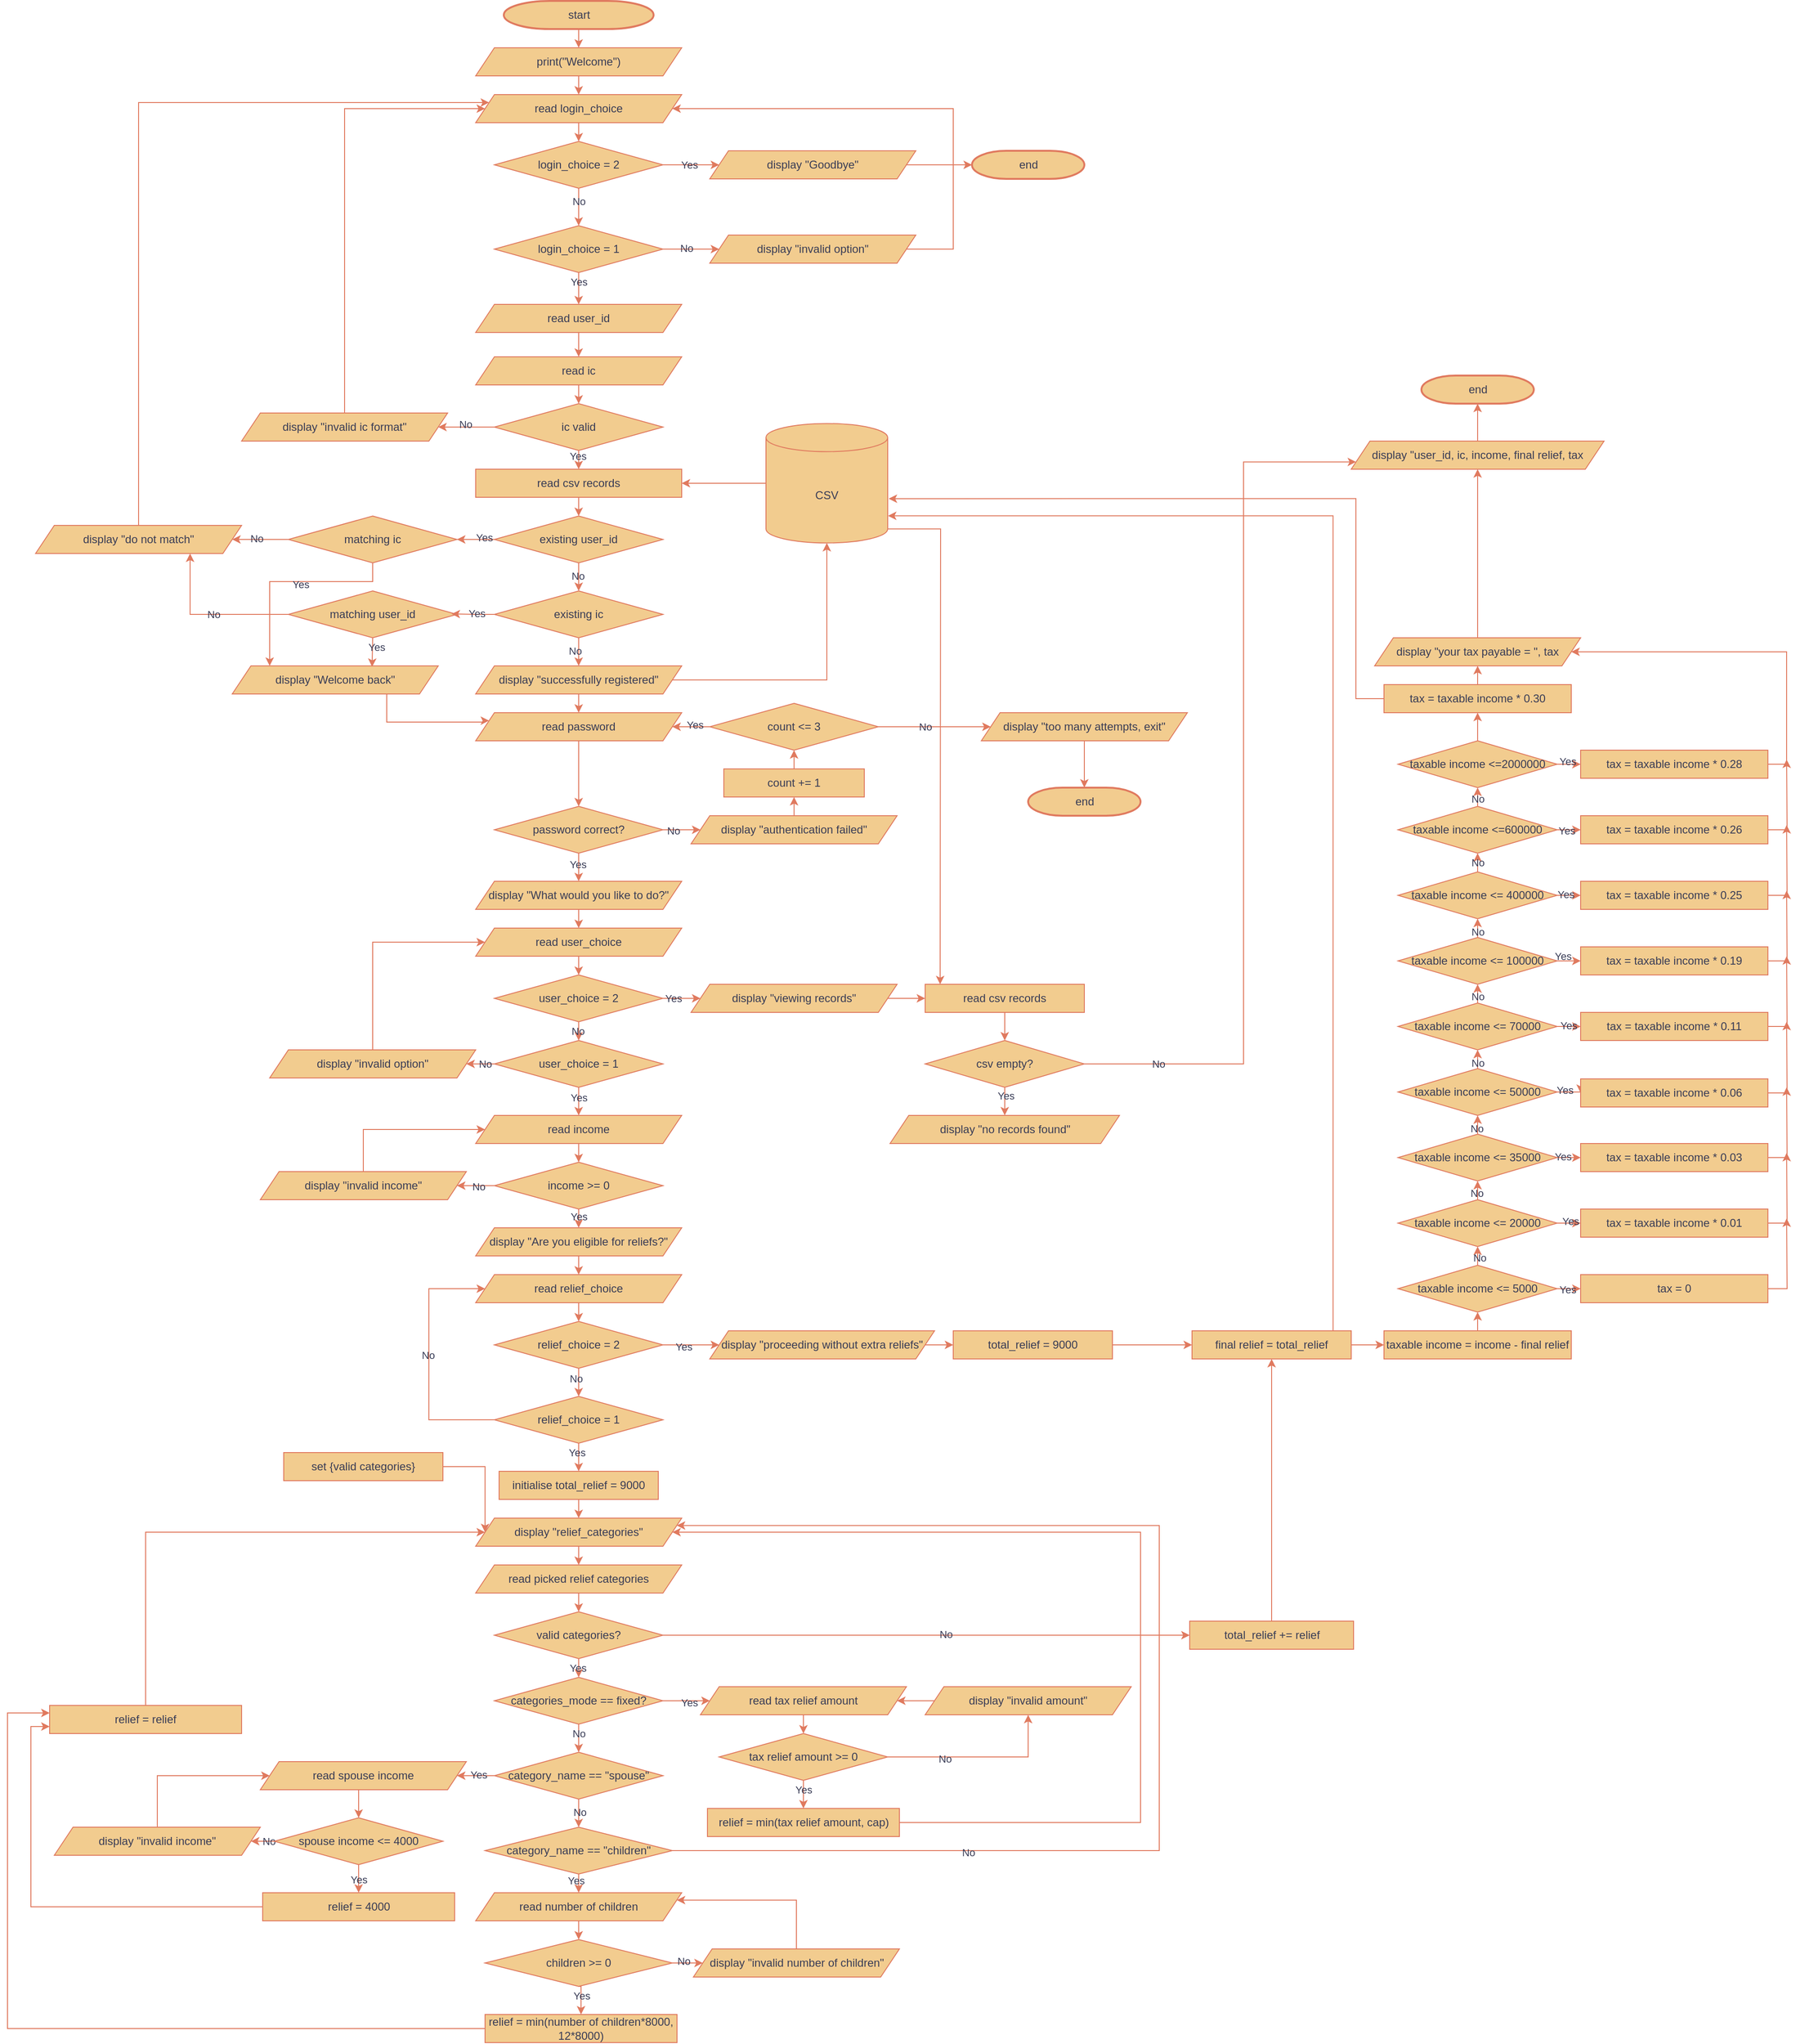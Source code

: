<mxfile version="26.3.0">
  <diagram id="6a731a19-8d31-9384-78a2-239565b7b9f0" name="Page-1">
    <mxGraphModel dx="2646" dy="1289" grid="0" gridSize="10" guides="1" tooltips="1" connect="1" arrows="1" fold="1" page="0" pageScale="1" pageWidth="1169" pageHeight="827" background="#FFFFFF" math="0" shadow="0" adaptiveColors="simple">
      <root>
        <mxCell id="0" />
        <mxCell id="1" parent="0" />
        <mxCell id="2" value="start" style="shape=mxgraph.flowchart.terminator;strokeWidth=2;gradientDirection=north;fontStyle=0;html=1;labelBackgroundColor=none;fillColor=#F2CC8F;strokeColor=#E07A5F;fontColor=#393C56;" parent="1" vertex="1">
          <mxGeometry x="240" y="60" width="160" height="30" as="geometry" />
        </mxCell>
        <mxCell id="7" style="fontStyle=1;strokeWidth=1;html=1;entryX=0.5;entryY=0;entryDx=0;entryDy=0;labelBackgroundColor=none;fontColor=default;strokeColor=#E07A5F;" parent="1" source="2" target="t1rXLY3Hh5dRlG1rRBzR-58" edge="1">
          <mxGeometry relative="1" as="geometry">
            <mxPoint x="320.0" y="140" as="targetPoint" />
          </mxGeometry>
        </mxCell>
        <mxCell id="8" style="fontStyle=1;strokeWidth=1;html=1;exitX=0.5;exitY=1;exitDx=0;exitDy=0;entryX=0.5;entryY=0;entryDx=0;entryDy=0;labelBackgroundColor=none;fontColor=default;strokeColor=#E07A5F;" parent="1" source="t1rXLY3Hh5dRlG1rRBzR-58" target="t1rXLY3Hh5dRlG1rRBzR-108" edge="1">
          <mxGeometry relative="1" as="geometry">
            <mxPoint x="320.174" y="210" as="sourcePoint" />
            <mxPoint x="320" y="160" as="targetPoint" />
          </mxGeometry>
        </mxCell>
        <mxCell id="40" value="end" style="shape=mxgraph.flowchart.terminator;strokeWidth=2;gradientDirection=north;fontStyle=0;html=1;labelBackgroundColor=none;fillColor=#F2CC8F;strokeColor=#E07A5F;fontColor=#393C56;" parent="1" vertex="1">
          <mxGeometry x="740" y="220" width="120" height="30" as="geometry" />
        </mxCell>
        <mxCell id="t1rXLY3Hh5dRlG1rRBzR-58" value="print(&quot;Welcome&quot;)" style="shape=parallelogram;perimeter=parallelogramPerimeter;whiteSpace=wrap;html=1;fixedSize=1;labelBackgroundColor=none;fillColor=#F2CC8F;strokeColor=#E07A5F;fontColor=#393C56;" vertex="1" parent="1">
          <mxGeometry x="210" y="110" width="220" height="30" as="geometry" />
        </mxCell>
        <mxCell id="t1rXLY3Hh5dRlG1rRBzR-62" style="edgeStyle=orthogonalEdgeStyle;rounded=0;orthogonalLoop=1;jettySize=auto;html=1;exitX=0.5;exitY=1;exitDx=0;exitDy=0;entryX=0.5;entryY=0;entryDx=0;entryDy=0;labelBackgroundColor=none;fontColor=default;strokeColor=#E07A5F;" edge="1" parent="1" source="t1rXLY3Hh5dRlG1rRBzR-108" target="t1rXLY3Hh5dRlG1rRBzR-61">
          <mxGeometry relative="1" as="geometry">
            <mxPoint x="320" y="190" as="sourcePoint" />
          </mxGeometry>
        </mxCell>
        <mxCell id="t1rXLY3Hh5dRlG1rRBzR-67" style="edgeStyle=orthogonalEdgeStyle;rounded=0;orthogonalLoop=1;jettySize=auto;html=1;exitX=0.5;exitY=1;exitDx=0;exitDy=0;entryX=0.5;entryY=0;entryDx=0;entryDy=0;labelBackgroundColor=none;fontColor=default;strokeColor=#E07A5F;" edge="1" parent="1" source="t1rXLY3Hh5dRlG1rRBzR-61" target="t1rXLY3Hh5dRlG1rRBzR-63">
          <mxGeometry relative="1" as="geometry" />
        </mxCell>
        <mxCell id="t1rXLY3Hh5dRlG1rRBzR-74" value="No" style="edgeLabel;html=1;align=center;verticalAlign=middle;resizable=0;points=[];labelBackgroundColor=none;fontColor=#393C56;" vertex="1" connectable="0" parent="t1rXLY3Hh5dRlG1rRBzR-67">
          <mxGeometry x="-0.333" relative="1" as="geometry">
            <mxPoint as="offset" />
          </mxGeometry>
        </mxCell>
        <mxCell id="t1rXLY3Hh5dRlG1rRBzR-68" style="edgeStyle=orthogonalEdgeStyle;rounded=0;orthogonalLoop=1;jettySize=auto;html=1;exitX=1;exitY=0.5;exitDx=0;exitDy=0;entryX=0;entryY=0.5;entryDx=0;entryDy=0;labelBackgroundColor=none;fontColor=default;strokeColor=#E07A5F;" edge="1" parent="1" source="t1rXLY3Hh5dRlG1rRBzR-61" target="t1rXLY3Hh5dRlG1rRBzR-65">
          <mxGeometry relative="1" as="geometry" />
        </mxCell>
        <mxCell id="t1rXLY3Hh5dRlG1rRBzR-73" value="Yes" style="edgeLabel;html=1;align=center;verticalAlign=middle;resizable=0;points=[];labelBackgroundColor=none;fontColor=#393C56;" vertex="1" connectable="0" parent="t1rXLY3Hh5dRlG1rRBzR-68">
          <mxGeometry x="-0.061" relative="1" as="geometry">
            <mxPoint as="offset" />
          </mxGeometry>
        </mxCell>
        <mxCell id="t1rXLY3Hh5dRlG1rRBzR-61" value="login_choice = 2" style="rhombus;whiteSpace=wrap;html=1;labelBackgroundColor=none;fillColor=#F2CC8F;strokeColor=#E07A5F;fontColor=#393C56;" vertex="1" parent="1">
          <mxGeometry x="230" y="210" width="180" height="50" as="geometry" />
        </mxCell>
        <mxCell id="t1rXLY3Hh5dRlG1rRBzR-69" style="edgeStyle=orthogonalEdgeStyle;rounded=0;orthogonalLoop=1;jettySize=auto;html=1;exitX=1;exitY=0.5;exitDx=0;exitDy=0;entryX=0;entryY=0.5;entryDx=0;entryDy=0;labelBackgroundColor=none;fontColor=default;strokeColor=#E07A5F;" edge="1" parent="1" source="t1rXLY3Hh5dRlG1rRBzR-63" target="t1rXLY3Hh5dRlG1rRBzR-66">
          <mxGeometry relative="1" as="geometry" />
        </mxCell>
        <mxCell id="t1rXLY3Hh5dRlG1rRBzR-75" value="No" style="edgeLabel;html=1;align=center;verticalAlign=middle;resizable=0;points=[];labelBackgroundColor=none;fontColor=#393C56;" vertex="1" connectable="0" parent="t1rXLY3Hh5dRlG1rRBzR-69">
          <mxGeometry x="-0.177" y="1" relative="1" as="geometry">
            <mxPoint as="offset" />
          </mxGeometry>
        </mxCell>
        <mxCell id="t1rXLY3Hh5dRlG1rRBzR-78" style="edgeStyle=orthogonalEdgeStyle;rounded=0;orthogonalLoop=1;jettySize=auto;html=1;exitX=0.5;exitY=1;exitDx=0;exitDy=0;entryX=0.5;entryY=0;entryDx=0;entryDy=0;labelBackgroundColor=none;fontColor=default;strokeColor=#E07A5F;" edge="1" parent="1" source="t1rXLY3Hh5dRlG1rRBzR-63" target="t1rXLY3Hh5dRlG1rRBzR-77">
          <mxGeometry relative="1" as="geometry" />
        </mxCell>
        <mxCell id="t1rXLY3Hh5dRlG1rRBzR-269" value="Yes" style="edgeLabel;html=1;align=center;verticalAlign=middle;resizable=0;points=[];labelBackgroundColor=none;fontColor=#393C56;" vertex="1" connectable="0" parent="t1rXLY3Hh5dRlG1rRBzR-78">
          <mxGeometry x="0.232" y="-3" relative="1" as="geometry">
            <mxPoint x="3" y="-11" as="offset" />
          </mxGeometry>
        </mxCell>
        <mxCell id="t1rXLY3Hh5dRlG1rRBzR-63" value="login_choice = 1" style="rhombus;whiteSpace=wrap;html=1;labelBackgroundColor=none;fillColor=#F2CC8F;strokeColor=#E07A5F;fontColor=#393C56;" vertex="1" parent="1">
          <mxGeometry x="230" y="300" width="180" height="50" as="geometry" />
        </mxCell>
        <mxCell id="t1rXLY3Hh5dRlG1rRBzR-65" value="display &quot;Goodbye&quot;" style="shape=parallelogram;perimeter=parallelogramPerimeter;whiteSpace=wrap;html=1;fixedSize=1;labelBackgroundColor=none;fillColor=#F2CC8F;strokeColor=#E07A5F;fontColor=#393C56;" vertex="1" parent="1">
          <mxGeometry x="460" y="220" width="220" height="30" as="geometry" />
        </mxCell>
        <mxCell id="t1rXLY3Hh5dRlG1rRBzR-395" style="edgeStyle=orthogonalEdgeStyle;rounded=0;orthogonalLoop=1;jettySize=auto;html=1;exitX=1;exitY=0.5;exitDx=0;exitDy=0;entryX=1;entryY=0.5;entryDx=0;entryDy=0;labelBackgroundColor=none;fontColor=default;strokeColor=#E07A5F;" edge="1" parent="1" source="t1rXLY3Hh5dRlG1rRBzR-66" target="t1rXLY3Hh5dRlG1rRBzR-108">
          <mxGeometry relative="1" as="geometry">
            <Array as="points">
              <mxPoint x="720" y="325" />
              <mxPoint x="720" y="175" />
            </Array>
          </mxGeometry>
        </mxCell>
        <mxCell id="t1rXLY3Hh5dRlG1rRBzR-66" value="display &quot;invalid option&quot;" style="shape=parallelogram;perimeter=parallelogramPerimeter;whiteSpace=wrap;html=1;fixedSize=1;labelBackgroundColor=none;fillColor=#F2CC8F;strokeColor=#E07A5F;fontColor=#393C56;" vertex="1" parent="1">
          <mxGeometry x="460" y="310" width="220" height="30" as="geometry" />
        </mxCell>
        <mxCell id="t1rXLY3Hh5dRlG1rRBzR-80" style="edgeStyle=orthogonalEdgeStyle;rounded=0;orthogonalLoop=1;jettySize=auto;html=1;exitX=0.5;exitY=1;exitDx=0;exitDy=0;entryX=0.5;entryY=0;entryDx=0;entryDy=0;labelBackgroundColor=none;fontColor=default;strokeColor=#E07A5F;" edge="1" parent="1" source="t1rXLY3Hh5dRlG1rRBzR-77" target="t1rXLY3Hh5dRlG1rRBzR-79">
          <mxGeometry relative="1" as="geometry" />
        </mxCell>
        <mxCell id="t1rXLY3Hh5dRlG1rRBzR-77" value="read user_id" style="shape=parallelogram;perimeter=parallelogramPerimeter;whiteSpace=wrap;html=1;fixedSize=1;labelBackgroundColor=none;fillColor=#F2CC8F;strokeColor=#E07A5F;fontColor=#393C56;" vertex="1" parent="1">
          <mxGeometry x="210" y="384" width="220" height="30" as="geometry" />
        </mxCell>
        <mxCell id="t1rXLY3Hh5dRlG1rRBzR-82" style="edgeStyle=orthogonalEdgeStyle;rounded=0;orthogonalLoop=1;jettySize=auto;html=1;exitX=0.5;exitY=1;exitDx=0;exitDy=0;entryX=0.5;entryY=0;entryDx=0;entryDy=0;labelBackgroundColor=none;fontColor=default;strokeColor=#E07A5F;" edge="1" parent="1" source="t1rXLY3Hh5dRlG1rRBzR-79" target="t1rXLY3Hh5dRlG1rRBzR-81">
          <mxGeometry relative="1" as="geometry" />
        </mxCell>
        <mxCell id="t1rXLY3Hh5dRlG1rRBzR-79" value="read ic" style="shape=parallelogram;perimeter=parallelogramPerimeter;whiteSpace=wrap;html=1;fixedSize=1;labelBackgroundColor=none;fillColor=#F2CC8F;strokeColor=#E07A5F;fontColor=#393C56;" vertex="1" parent="1">
          <mxGeometry x="210" y="440" width="220" height="30" as="geometry" />
        </mxCell>
        <mxCell id="t1rXLY3Hh5dRlG1rRBzR-86" style="edgeStyle=orthogonalEdgeStyle;rounded=0;orthogonalLoop=1;jettySize=auto;html=1;exitX=0;exitY=0.5;exitDx=0;exitDy=0;entryX=1;entryY=0.5;entryDx=0;entryDy=0;labelBackgroundColor=none;fontColor=default;strokeColor=#E07A5F;" edge="1" parent="1" source="t1rXLY3Hh5dRlG1rRBzR-81" target="t1rXLY3Hh5dRlG1rRBzR-83">
          <mxGeometry relative="1" as="geometry" />
        </mxCell>
        <mxCell id="t1rXLY3Hh5dRlG1rRBzR-87" value="No" style="edgeLabel;html=1;align=center;verticalAlign=middle;resizable=0;points=[];labelBackgroundColor=none;fontColor=#393C56;" vertex="1" connectable="0" parent="t1rXLY3Hh5dRlG1rRBzR-86">
          <mxGeometry x="0.05" y="-3" relative="1" as="geometry">
            <mxPoint as="offset" />
          </mxGeometry>
        </mxCell>
        <mxCell id="t1rXLY3Hh5dRlG1rRBzR-92" style="edgeStyle=orthogonalEdgeStyle;rounded=0;orthogonalLoop=1;jettySize=auto;html=1;exitX=0.5;exitY=1;exitDx=0;exitDy=0;entryX=0.5;entryY=0;entryDx=0;entryDy=0;labelBackgroundColor=none;fontColor=default;strokeColor=#E07A5F;" edge="1" parent="1" source="t1rXLY3Hh5dRlG1rRBzR-81" target="t1rXLY3Hh5dRlG1rRBzR-91">
          <mxGeometry relative="1" as="geometry" />
        </mxCell>
        <mxCell id="t1rXLY3Hh5dRlG1rRBzR-270" value="Yes" style="edgeLabel;html=1;align=center;verticalAlign=middle;resizable=0;points=[];labelBackgroundColor=none;fontColor=#393C56;" vertex="1" connectable="0" parent="t1rXLY3Hh5dRlG1rRBzR-92">
          <mxGeometry x="-0.411" y="-1" relative="1" as="geometry">
            <mxPoint as="offset" />
          </mxGeometry>
        </mxCell>
        <mxCell id="t1rXLY3Hh5dRlG1rRBzR-81" value="ic valid" style="rhombus;whiteSpace=wrap;html=1;labelBackgroundColor=none;fillColor=#F2CC8F;strokeColor=#E07A5F;fontColor=#393C56;" vertex="1" parent="1">
          <mxGeometry x="230" y="490" width="180" height="50" as="geometry" />
        </mxCell>
        <mxCell id="t1rXLY3Hh5dRlG1rRBzR-109" style="edgeStyle=orthogonalEdgeStyle;rounded=0;orthogonalLoop=1;jettySize=auto;html=1;exitX=0.5;exitY=0;exitDx=0;exitDy=0;entryX=0;entryY=0.5;entryDx=0;entryDy=0;labelBackgroundColor=none;fontColor=default;strokeColor=#E07A5F;" edge="1" parent="1" source="t1rXLY3Hh5dRlG1rRBzR-83" target="t1rXLY3Hh5dRlG1rRBzR-108">
          <mxGeometry relative="1" as="geometry">
            <Array as="points">
              <mxPoint x="70" y="175" />
            </Array>
          </mxGeometry>
        </mxCell>
        <mxCell id="t1rXLY3Hh5dRlG1rRBzR-83" value="display &quot;invalid ic format&quot;" style="shape=parallelogram;perimeter=parallelogramPerimeter;whiteSpace=wrap;html=1;fixedSize=1;labelBackgroundColor=none;fillColor=#F2CC8F;strokeColor=#E07A5F;fontColor=#393C56;" vertex="1" parent="1">
          <mxGeometry x="-40" y="500" width="220" height="30" as="geometry" />
        </mxCell>
        <mxCell id="t1rXLY3Hh5dRlG1rRBzR-96" style="edgeStyle=orthogonalEdgeStyle;rounded=0;orthogonalLoop=1;jettySize=auto;html=1;exitX=0.5;exitY=1;exitDx=0;exitDy=0;entryX=0.5;entryY=0;entryDx=0;entryDy=0;labelBackgroundColor=none;fontColor=default;strokeColor=#E07A5F;" edge="1" parent="1" source="t1rXLY3Hh5dRlG1rRBzR-89" target="t1rXLY3Hh5dRlG1rRBzR-90">
          <mxGeometry relative="1" as="geometry" />
        </mxCell>
        <mxCell id="t1rXLY3Hh5dRlG1rRBzR-103" value="No" style="edgeLabel;html=1;align=center;verticalAlign=middle;resizable=0;points=[];labelBackgroundColor=none;fontColor=#393C56;" vertex="1" connectable="0" parent="t1rXLY3Hh5dRlG1rRBzR-96">
          <mxGeometry x="-0.087" y="-1" relative="1" as="geometry">
            <mxPoint as="offset" />
          </mxGeometry>
        </mxCell>
        <mxCell id="t1rXLY3Hh5dRlG1rRBzR-101" style="edgeStyle=orthogonalEdgeStyle;rounded=0;orthogonalLoop=1;jettySize=auto;html=1;exitX=0;exitY=0.5;exitDx=0;exitDy=0;entryX=1;entryY=0.5;entryDx=0;entryDy=0;labelBackgroundColor=none;fontColor=default;strokeColor=#E07A5F;" edge="1" parent="1" source="t1rXLY3Hh5dRlG1rRBzR-89" target="t1rXLY3Hh5dRlG1rRBzR-99">
          <mxGeometry relative="1" as="geometry" />
        </mxCell>
        <mxCell id="t1rXLY3Hh5dRlG1rRBzR-105" value="Yes" style="edgeLabel;html=1;align=center;verticalAlign=middle;resizable=0;points=[];labelBackgroundColor=none;fontColor=#393C56;" vertex="1" connectable="0" parent="t1rXLY3Hh5dRlG1rRBzR-101">
          <mxGeometry x="-0.423" y="-2" relative="1" as="geometry">
            <mxPoint as="offset" />
          </mxGeometry>
        </mxCell>
        <mxCell id="t1rXLY3Hh5dRlG1rRBzR-89" value="existing user_id" style="rhombus;whiteSpace=wrap;html=1;labelBackgroundColor=none;fillColor=#F2CC8F;strokeColor=#E07A5F;fontColor=#393C56;" vertex="1" parent="1">
          <mxGeometry x="230" y="610" width="180" height="50" as="geometry" />
        </mxCell>
        <mxCell id="t1rXLY3Hh5dRlG1rRBzR-97" style="edgeStyle=orthogonalEdgeStyle;rounded=0;orthogonalLoop=1;jettySize=auto;html=1;exitX=0.5;exitY=1;exitDx=0;exitDy=0;entryX=0.5;entryY=0;entryDx=0;entryDy=0;labelBackgroundColor=none;fontColor=default;strokeColor=#E07A5F;" edge="1" parent="1" source="t1rXLY3Hh5dRlG1rRBzR-90" target="t1rXLY3Hh5dRlG1rRBzR-116">
          <mxGeometry relative="1" as="geometry">
            <mxPoint x="320.174" y="760" as="targetPoint" />
          </mxGeometry>
        </mxCell>
        <mxCell id="t1rXLY3Hh5dRlG1rRBzR-104" value="No" style="edgeLabel;html=1;align=center;verticalAlign=middle;resizable=0;points=[];labelBackgroundColor=none;fontColor=#393C56;" vertex="1" connectable="0" parent="t1rXLY3Hh5dRlG1rRBzR-97">
          <mxGeometry x="-0.074" y="-4" relative="1" as="geometry">
            <mxPoint as="offset" />
          </mxGeometry>
        </mxCell>
        <mxCell id="t1rXLY3Hh5dRlG1rRBzR-90" value="existing ic" style="rhombus;whiteSpace=wrap;html=1;labelBackgroundColor=none;fillColor=#F2CC8F;strokeColor=#E07A5F;fontColor=#393C56;" vertex="1" parent="1">
          <mxGeometry x="230" y="690" width="180" height="50" as="geometry" />
        </mxCell>
        <mxCell id="t1rXLY3Hh5dRlG1rRBzR-93" style="edgeStyle=orthogonalEdgeStyle;rounded=0;orthogonalLoop=1;jettySize=auto;html=1;exitX=0.5;exitY=1;exitDx=0;exitDy=0;entryX=0.5;entryY=0;entryDx=0;entryDy=0;labelBackgroundColor=none;fontColor=default;strokeColor=#E07A5F;" edge="1" parent="1" source="t1rXLY3Hh5dRlG1rRBzR-91" target="t1rXLY3Hh5dRlG1rRBzR-89">
          <mxGeometry relative="1" as="geometry" />
        </mxCell>
        <mxCell id="t1rXLY3Hh5dRlG1rRBzR-91" value="read csv records" style="rounded=0;whiteSpace=wrap;html=1;labelBackgroundColor=none;fillColor=#F2CC8F;strokeColor=#E07A5F;fontColor=#393C56;" vertex="1" parent="1">
          <mxGeometry x="210" y="560" width="220" height="30" as="geometry" />
        </mxCell>
        <mxCell id="t1rXLY3Hh5dRlG1rRBzR-95" style="edgeStyle=orthogonalEdgeStyle;rounded=0;orthogonalLoop=1;jettySize=auto;html=1;exitX=0;exitY=0.5;exitDx=0;exitDy=0;exitPerimeter=0;entryX=1;entryY=0.5;entryDx=0;entryDy=0;labelBackgroundColor=none;fontColor=default;strokeColor=#E07A5F;" edge="1" parent="1" source="t1rXLY3Hh5dRlG1rRBzR-94" target="t1rXLY3Hh5dRlG1rRBzR-91">
          <mxGeometry relative="1" as="geometry" />
        </mxCell>
        <mxCell id="t1rXLY3Hh5dRlG1rRBzR-94" value="CSV" style="shape=cylinder3;whiteSpace=wrap;html=1;boundedLbl=1;backgroundOutline=1;size=15;labelBackgroundColor=none;fillColor=#F2CC8F;strokeColor=#E07A5F;fontColor=#393C56;" vertex="1" parent="1">
          <mxGeometry x="520" y="511.25" width="130" height="127.5" as="geometry" />
        </mxCell>
        <mxCell id="t1rXLY3Hh5dRlG1rRBzR-111" style="edgeStyle=orthogonalEdgeStyle;rounded=0;orthogonalLoop=1;jettySize=auto;html=1;exitX=0;exitY=0.5;exitDx=0;exitDy=0;entryX=1;entryY=0.5;entryDx=0;entryDy=0;labelBackgroundColor=none;fontColor=default;strokeColor=#E07A5F;" edge="1" parent="1" source="t1rXLY3Hh5dRlG1rRBzR-99" target="t1rXLY3Hh5dRlG1rRBzR-110">
          <mxGeometry relative="1" as="geometry" />
        </mxCell>
        <mxCell id="t1rXLY3Hh5dRlG1rRBzR-114" value="No" style="edgeLabel;html=1;align=center;verticalAlign=middle;resizable=0;points=[];labelBackgroundColor=none;fontColor=#393C56;" vertex="1" connectable="0" parent="t1rXLY3Hh5dRlG1rRBzR-111">
          <mxGeometry x="0.136" y="-1" relative="1" as="geometry">
            <mxPoint as="offset" />
          </mxGeometry>
        </mxCell>
        <mxCell id="t1rXLY3Hh5dRlG1rRBzR-119" style="edgeStyle=orthogonalEdgeStyle;rounded=0;orthogonalLoop=1;jettySize=auto;html=1;exitX=0.5;exitY=1;exitDx=0;exitDy=0;entryX=0.25;entryY=0;entryDx=0;entryDy=0;labelBackgroundColor=none;fontColor=default;strokeColor=#E07A5F;" edge="1" parent="1" source="t1rXLY3Hh5dRlG1rRBzR-99">
          <mxGeometry relative="1" as="geometry">
            <mxPoint x="85.0" y="660" as="sourcePoint" />
            <mxPoint x="-10.0" y="770" as="targetPoint" />
            <Array as="points">
              <mxPoint x="100" y="680" />
              <mxPoint x="-10" y="680" />
            </Array>
          </mxGeometry>
        </mxCell>
        <mxCell id="t1rXLY3Hh5dRlG1rRBzR-125" value="Yes" style="edgeLabel;html=1;align=center;verticalAlign=middle;resizable=0;points=[];labelBackgroundColor=none;fontColor=#393C56;" vertex="1" connectable="0" parent="t1rXLY3Hh5dRlG1rRBzR-119">
          <mxGeometry x="-0.12" y="3" relative="1" as="geometry">
            <mxPoint as="offset" />
          </mxGeometry>
        </mxCell>
        <mxCell id="t1rXLY3Hh5dRlG1rRBzR-99" value="matching ic" style="rhombus;whiteSpace=wrap;html=1;labelBackgroundColor=none;fillColor=#F2CC8F;strokeColor=#E07A5F;fontColor=#393C56;" vertex="1" parent="1">
          <mxGeometry x="10" y="610" width="180" height="50" as="geometry" />
        </mxCell>
        <mxCell id="t1rXLY3Hh5dRlG1rRBzR-112" style="edgeStyle=orthogonalEdgeStyle;rounded=0;orthogonalLoop=1;jettySize=auto;html=1;exitX=0;exitY=0.5;exitDx=0;exitDy=0;entryX=0.75;entryY=1;entryDx=0;entryDy=0;labelBackgroundColor=none;fontColor=default;strokeColor=#E07A5F;" edge="1" parent="1" source="t1rXLY3Hh5dRlG1rRBzR-100" target="t1rXLY3Hh5dRlG1rRBzR-110">
          <mxGeometry relative="1" as="geometry" />
        </mxCell>
        <mxCell id="t1rXLY3Hh5dRlG1rRBzR-115" value="No" style="edgeLabel;html=1;align=center;verticalAlign=middle;resizable=0;points=[];labelBackgroundColor=none;fontColor=#393C56;" vertex="1" connectable="0" parent="t1rXLY3Hh5dRlG1rRBzR-112">
          <mxGeometry x="-0.488" y="-5" relative="1" as="geometry">
            <mxPoint x="-37" y="5" as="offset" />
          </mxGeometry>
        </mxCell>
        <mxCell id="t1rXLY3Hh5dRlG1rRBzR-100" value="matching user_id" style="rhombus;whiteSpace=wrap;html=1;labelBackgroundColor=none;fillColor=#F2CC8F;strokeColor=#E07A5F;fontColor=#393C56;" vertex="1" parent="1">
          <mxGeometry x="10" y="690" width="180" height="50" as="geometry" />
        </mxCell>
        <mxCell id="t1rXLY3Hh5dRlG1rRBzR-102" style="edgeStyle=orthogonalEdgeStyle;rounded=0;orthogonalLoop=1;jettySize=auto;html=1;exitX=0;exitY=0.5;exitDx=0;exitDy=0;entryX=0.968;entryY=0.49;entryDx=0;entryDy=0;entryPerimeter=0;labelBackgroundColor=none;fontColor=default;strokeColor=#E07A5F;" edge="1" parent="1" source="t1rXLY3Hh5dRlG1rRBzR-90" target="t1rXLY3Hh5dRlG1rRBzR-100">
          <mxGeometry relative="1" as="geometry" />
        </mxCell>
        <mxCell id="t1rXLY3Hh5dRlG1rRBzR-106" value="Yes" style="edgeLabel;html=1;align=center;verticalAlign=middle;resizable=0;points=[];labelBackgroundColor=none;fontColor=#393C56;" vertex="1" connectable="0" parent="t1rXLY3Hh5dRlG1rRBzR-102">
          <mxGeometry x="-0.113" y="-1" relative="1" as="geometry">
            <mxPoint x="1" as="offset" />
          </mxGeometry>
        </mxCell>
        <mxCell id="t1rXLY3Hh5dRlG1rRBzR-108" value="read login_choice" style="shape=parallelogram;perimeter=parallelogramPerimeter;whiteSpace=wrap;html=1;fixedSize=1;labelBackgroundColor=none;fillColor=#F2CC8F;strokeColor=#E07A5F;fontColor=#393C56;" vertex="1" parent="1">
          <mxGeometry x="210" y="160" width="220" height="30" as="geometry" />
        </mxCell>
        <mxCell id="t1rXLY3Hh5dRlG1rRBzR-113" style="edgeStyle=orthogonalEdgeStyle;rounded=0;orthogonalLoop=1;jettySize=auto;html=1;exitX=0.5;exitY=0;exitDx=0;exitDy=0;entryX=0;entryY=0.25;entryDx=0;entryDy=0;labelBackgroundColor=none;fontColor=default;strokeColor=#E07A5F;" edge="1" parent="1" source="t1rXLY3Hh5dRlG1rRBzR-110" target="t1rXLY3Hh5dRlG1rRBzR-108">
          <mxGeometry relative="1" as="geometry">
            <Array as="points">
              <mxPoint x="-150" y="168" />
            </Array>
          </mxGeometry>
        </mxCell>
        <mxCell id="t1rXLY3Hh5dRlG1rRBzR-110" value="display &quot;do not match&quot;" style="shape=parallelogram;perimeter=parallelogramPerimeter;whiteSpace=wrap;html=1;fixedSize=1;labelBackgroundColor=none;fillColor=#F2CC8F;strokeColor=#E07A5F;fontColor=#393C56;" vertex="1" parent="1">
          <mxGeometry x="-260" y="620" width="220" height="30" as="geometry" />
        </mxCell>
        <mxCell id="t1rXLY3Hh5dRlG1rRBzR-128" style="edgeStyle=orthogonalEdgeStyle;rounded=0;orthogonalLoop=1;jettySize=auto;html=1;exitX=0.5;exitY=1;exitDx=0;exitDy=0;entryX=0.5;entryY=0;entryDx=0;entryDy=0;labelBackgroundColor=none;fontColor=default;strokeColor=#E07A5F;" edge="1" parent="1" source="t1rXLY3Hh5dRlG1rRBzR-116" target="t1rXLY3Hh5dRlG1rRBzR-127">
          <mxGeometry relative="1" as="geometry" />
        </mxCell>
        <mxCell id="t1rXLY3Hh5dRlG1rRBzR-389" style="edgeStyle=orthogonalEdgeStyle;rounded=0;orthogonalLoop=1;jettySize=auto;html=1;exitX=1;exitY=0.5;exitDx=0;exitDy=0;labelBackgroundColor=none;fontColor=default;strokeColor=#E07A5F;" edge="1" parent="1" source="t1rXLY3Hh5dRlG1rRBzR-116" target="t1rXLY3Hh5dRlG1rRBzR-94">
          <mxGeometry relative="1" as="geometry" />
        </mxCell>
        <mxCell id="t1rXLY3Hh5dRlG1rRBzR-116" value="display &quot;successfully registered&quot;" style="shape=parallelogram;perimeter=parallelogramPerimeter;whiteSpace=wrap;html=1;fixedSize=1;labelBackgroundColor=none;fillColor=#F2CC8F;strokeColor=#E07A5F;fontColor=#393C56;" vertex="1" parent="1">
          <mxGeometry x="210" y="770" width="220" height="30" as="geometry" />
        </mxCell>
        <mxCell id="t1rXLY3Hh5dRlG1rRBzR-131" style="edgeStyle=orthogonalEdgeStyle;rounded=0;orthogonalLoop=1;jettySize=auto;html=1;exitX=0.75;exitY=1;exitDx=0;exitDy=0;entryX=0;entryY=0.25;entryDx=0;entryDy=0;labelBackgroundColor=none;fontColor=default;strokeColor=#E07A5F;" edge="1" parent="1" source="t1rXLY3Hh5dRlG1rRBzR-117" target="t1rXLY3Hh5dRlG1rRBzR-127">
          <mxGeometry relative="1" as="geometry">
            <Array as="points">
              <mxPoint x="115" y="830" />
              <mxPoint x="220" y="830" />
              <mxPoint x="220" y="829" />
            </Array>
          </mxGeometry>
        </mxCell>
        <mxCell id="t1rXLY3Hh5dRlG1rRBzR-117" value="display &quot;Welcome back&quot;" style="shape=parallelogram;perimeter=parallelogramPerimeter;whiteSpace=wrap;html=1;fixedSize=1;labelBackgroundColor=none;fillColor=#F2CC8F;strokeColor=#E07A5F;fontColor=#393C56;" vertex="1" parent="1">
          <mxGeometry x="-50" y="770" width="220" height="30" as="geometry" />
        </mxCell>
        <mxCell id="t1rXLY3Hh5dRlG1rRBzR-118" style="edgeStyle=orthogonalEdgeStyle;rounded=0;orthogonalLoop=1;jettySize=auto;html=1;exitX=0.5;exitY=1;exitDx=0;exitDy=0;entryX=0.679;entryY=0.035;entryDx=0;entryDy=0;entryPerimeter=0;labelBackgroundColor=none;fontColor=default;strokeColor=#E07A5F;" edge="1" parent="1" source="t1rXLY3Hh5dRlG1rRBzR-100" target="t1rXLY3Hh5dRlG1rRBzR-117">
          <mxGeometry relative="1" as="geometry">
            <mxPoint x="100" y="760" as="targetPoint" />
          </mxGeometry>
        </mxCell>
        <mxCell id="t1rXLY3Hh5dRlG1rRBzR-126" value="Yes" style="edgeLabel;html=1;align=center;verticalAlign=middle;resizable=0;points=[];labelBackgroundColor=none;fontColor=#393C56;" vertex="1" connectable="0" parent="t1rXLY3Hh5dRlG1rRBzR-118">
          <mxGeometry x="-0.36" y="4" relative="1" as="geometry">
            <mxPoint as="offset" />
          </mxGeometry>
        </mxCell>
        <mxCell id="t1rXLY3Hh5dRlG1rRBzR-133" style="edgeStyle=orthogonalEdgeStyle;rounded=0;orthogonalLoop=1;jettySize=auto;html=1;exitX=0.5;exitY=1;exitDx=0;exitDy=0;entryX=0.5;entryY=0;entryDx=0;entryDy=0;labelBackgroundColor=none;fontColor=default;strokeColor=#E07A5F;" edge="1" parent="1" source="t1rXLY3Hh5dRlG1rRBzR-127" target="t1rXLY3Hh5dRlG1rRBzR-132">
          <mxGeometry relative="1" as="geometry" />
        </mxCell>
        <mxCell id="t1rXLY3Hh5dRlG1rRBzR-127" value="read password" style="shape=parallelogram;perimeter=parallelogramPerimeter;whiteSpace=wrap;html=1;fixedSize=1;labelBackgroundColor=none;fillColor=#F2CC8F;strokeColor=#E07A5F;fontColor=#393C56;" vertex="1" parent="1">
          <mxGeometry x="210" y="820" width="220" height="30" as="geometry" />
        </mxCell>
        <mxCell id="t1rXLY3Hh5dRlG1rRBzR-151" style="edgeStyle=orthogonalEdgeStyle;rounded=0;orthogonalLoop=1;jettySize=auto;html=1;exitX=1;exitY=0.5;exitDx=0;exitDy=0;entryX=0;entryY=0.5;entryDx=0;entryDy=0;labelBackgroundColor=none;fontColor=default;strokeColor=#E07A5F;" edge="1" parent="1" source="t1rXLY3Hh5dRlG1rRBzR-132" target="t1rXLY3Hh5dRlG1rRBzR-149">
          <mxGeometry relative="1" as="geometry" />
        </mxCell>
        <mxCell id="t1rXLY3Hh5dRlG1rRBzR-154" value="No" style="edgeLabel;html=1;align=center;verticalAlign=middle;resizable=0;points=[];labelBackgroundColor=none;fontColor=#393C56;" vertex="1" connectable="0" parent="t1rXLY3Hh5dRlG1rRBzR-151">
          <mxGeometry x="-0.029" y="1" relative="1" as="geometry">
            <mxPoint as="offset" />
          </mxGeometry>
        </mxCell>
        <mxCell id="t1rXLY3Hh5dRlG1rRBzR-155" style="edgeStyle=orthogonalEdgeStyle;rounded=0;orthogonalLoop=1;jettySize=auto;html=1;exitX=0.5;exitY=1;exitDx=0;exitDy=0;entryX=0.5;entryY=0;entryDx=0;entryDy=0;labelBackgroundColor=none;fontColor=default;strokeColor=#E07A5F;" edge="1" parent="1" source="t1rXLY3Hh5dRlG1rRBzR-132" target="t1rXLY3Hh5dRlG1rRBzR-152">
          <mxGeometry relative="1" as="geometry" />
        </mxCell>
        <mxCell id="t1rXLY3Hh5dRlG1rRBzR-156" value="Yes" style="edgeLabel;html=1;align=center;verticalAlign=middle;resizable=0;points=[];labelBackgroundColor=none;fontColor=#393C56;" vertex="1" connectable="0" parent="t1rXLY3Hh5dRlG1rRBzR-155">
          <mxGeometry x="-0.217" y="-1" relative="1" as="geometry">
            <mxPoint as="offset" />
          </mxGeometry>
        </mxCell>
        <mxCell id="t1rXLY3Hh5dRlG1rRBzR-132" value="password correct?" style="rhombus;whiteSpace=wrap;html=1;labelBackgroundColor=none;fillColor=#F2CC8F;strokeColor=#E07A5F;fontColor=#393C56;" vertex="1" parent="1">
          <mxGeometry x="230" y="920" width="180" height="50" as="geometry" />
        </mxCell>
        <mxCell id="t1rXLY3Hh5dRlG1rRBzR-142" style="edgeStyle=orthogonalEdgeStyle;rounded=0;orthogonalLoop=1;jettySize=auto;html=1;exitX=0.5;exitY=0;exitDx=0;exitDy=0;entryX=0.5;entryY=1;entryDx=0;entryDy=0;labelBackgroundColor=none;fontColor=default;strokeColor=#E07A5F;" edge="1" parent="1" source="t1rXLY3Hh5dRlG1rRBzR-135" target="t1rXLY3Hh5dRlG1rRBzR-141">
          <mxGeometry relative="1" as="geometry" />
        </mxCell>
        <mxCell id="t1rXLY3Hh5dRlG1rRBzR-135" value="count += 1" style="rounded=0;whiteSpace=wrap;html=1;labelBackgroundColor=none;fillColor=#F2CC8F;strokeColor=#E07A5F;fontColor=#393C56;" vertex="1" parent="1">
          <mxGeometry x="475" y="880" width="150" height="30" as="geometry" />
        </mxCell>
        <mxCell id="t1rXLY3Hh5dRlG1rRBzR-143" style="edgeStyle=orthogonalEdgeStyle;rounded=0;orthogonalLoop=1;jettySize=auto;html=1;exitX=0;exitY=0.5;exitDx=0;exitDy=0;entryX=1;entryY=0.5;entryDx=0;entryDy=0;labelBackgroundColor=none;fontColor=default;strokeColor=#E07A5F;" edge="1" parent="1" source="t1rXLY3Hh5dRlG1rRBzR-141" target="t1rXLY3Hh5dRlG1rRBzR-127">
          <mxGeometry relative="1" as="geometry" />
        </mxCell>
        <mxCell id="t1rXLY3Hh5dRlG1rRBzR-144" value="Yes" style="edgeLabel;html=1;align=center;verticalAlign=middle;resizable=0;points=[];labelBackgroundColor=none;fontColor=#393C56;" vertex="1" connectable="0" parent="t1rXLY3Hh5dRlG1rRBzR-143">
          <mxGeometry x="0.202" y="-2" relative="1" as="geometry">
            <mxPoint as="offset" />
          </mxGeometry>
        </mxCell>
        <mxCell id="t1rXLY3Hh5dRlG1rRBzR-146" style="edgeStyle=orthogonalEdgeStyle;rounded=0;orthogonalLoop=1;jettySize=auto;html=1;exitX=1;exitY=0.5;exitDx=0;exitDy=0;entryX=0;entryY=0.5;entryDx=0;entryDy=0;labelBackgroundColor=none;fontColor=default;strokeColor=#E07A5F;" edge="1" parent="1" source="t1rXLY3Hh5dRlG1rRBzR-141" target="t1rXLY3Hh5dRlG1rRBzR-145">
          <mxGeometry relative="1" as="geometry" />
        </mxCell>
        <mxCell id="t1rXLY3Hh5dRlG1rRBzR-147" value="No" style="edgeLabel;html=1;align=center;verticalAlign=middle;resizable=0;points=[];labelBackgroundColor=none;fontColor=#393C56;" vertex="1" connectable="0" parent="t1rXLY3Hh5dRlG1rRBzR-146">
          <mxGeometry x="-0.724" relative="1" as="geometry">
            <mxPoint x="33" as="offset" />
          </mxGeometry>
        </mxCell>
        <mxCell id="t1rXLY3Hh5dRlG1rRBzR-141" value="count &amp;lt;= 3" style="rhombus;whiteSpace=wrap;html=1;labelBackgroundColor=none;fillColor=#F2CC8F;strokeColor=#E07A5F;fontColor=#393C56;" vertex="1" parent="1">
          <mxGeometry x="460" y="810" width="180" height="50" as="geometry" />
        </mxCell>
        <mxCell id="t1rXLY3Hh5dRlG1rRBzR-145" value="display &quot;too many attempts, exit&quot;" style="shape=parallelogram;perimeter=parallelogramPerimeter;whiteSpace=wrap;html=1;fixedSize=1;labelBackgroundColor=none;fillColor=#F2CC8F;strokeColor=#E07A5F;fontColor=#393C56;" vertex="1" parent="1">
          <mxGeometry x="750" y="820" width="220" height="30" as="geometry" />
        </mxCell>
        <mxCell id="t1rXLY3Hh5dRlG1rRBzR-150" style="edgeStyle=orthogonalEdgeStyle;rounded=0;orthogonalLoop=1;jettySize=auto;html=1;exitX=0.5;exitY=0;exitDx=0;exitDy=0;entryX=0.5;entryY=1;entryDx=0;entryDy=0;labelBackgroundColor=none;fontColor=default;strokeColor=#E07A5F;" edge="1" parent="1" source="t1rXLY3Hh5dRlG1rRBzR-149" target="t1rXLY3Hh5dRlG1rRBzR-135">
          <mxGeometry relative="1" as="geometry" />
        </mxCell>
        <mxCell id="t1rXLY3Hh5dRlG1rRBzR-149" value="display &quot;authentication failed&quot;" style="shape=parallelogram;perimeter=parallelogramPerimeter;whiteSpace=wrap;html=1;fixedSize=1;labelBackgroundColor=none;fillColor=#F2CC8F;strokeColor=#E07A5F;fontColor=#393C56;" vertex="1" parent="1">
          <mxGeometry x="440" y="930" width="220" height="30" as="geometry" />
        </mxCell>
        <mxCell id="t1rXLY3Hh5dRlG1rRBzR-158" style="edgeStyle=orthogonalEdgeStyle;rounded=0;orthogonalLoop=1;jettySize=auto;html=1;exitX=0.5;exitY=1;exitDx=0;exitDy=0;entryX=0.5;entryY=0;entryDx=0;entryDy=0;labelBackgroundColor=none;fontColor=default;strokeColor=#E07A5F;" edge="1" parent="1" source="t1rXLY3Hh5dRlG1rRBzR-152" target="t1rXLY3Hh5dRlG1rRBzR-157">
          <mxGeometry relative="1" as="geometry" />
        </mxCell>
        <mxCell id="t1rXLY3Hh5dRlG1rRBzR-152" value="display &quot;What would you like to do?&quot;" style="shape=parallelogram;perimeter=parallelogramPerimeter;whiteSpace=wrap;html=1;fixedSize=1;labelBackgroundColor=none;fillColor=#F2CC8F;strokeColor=#E07A5F;fontColor=#393C56;" vertex="1" parent="1">
          <mxGeometry x="210" y="1000" width="220" height="30" as="geometry" />
        </mxCell>
        <mxCell id="t1rXLY3Hh5dRlG1rRBzR-160" style="edgeStyle=orthogonalEdgeStyle;rounded=0;orthogonalLoop=1;jettySize=auto;html=1;exitX=0.5;exitY=1;exitDx=0;exitDy=0;entryX=0.5;entryY=0;entryDx=0;entryDy=0;labelBackgroundColor=none;fontColor=default;strokeColor=#E07A5F;" edge="1" parent="1" source="t1rXLY3Hh5dRlG1rRBzR-157" target="t1rXLY3Hh5dRlG1rRBzR-159">
          <mxGeometry relative="1" as="geometry" />
        </mxCell>
        <mxCell id="t1rXLY3Hh5dRlG1rRBzR-157" value="read user_choice" style="shape=parallelogram;perimeter=parallelogramPerimeter;whiteSpace=wrap;html=1;fixedSize=1;labelBackgroundColor=none;fillColor=#F2CC8F;strokeColor=#E07A5F;fontColor=#393C56;" vertex="1" parent="1">
          <mxGeometry x="210" y="1050" width="220" height="30" as="geometry" />
        </mxCell>
        <mxCell id="t1rXLY3Hh5dRlG1rRBzR-162" style="edgeStyle=orthogonalEdgeStyle;rounded=0;orthogonalLoop=1;jettySize=auto;html=1;exitX=0.5;exitY=1;exitDx=0;exitDy=0;entryX=0.5;entryY=0;entryDx=0;entryDy=0;labelBackgroundColor=none;fontColor=default;strokeColor=#E07A5F;" edge="1" parent="1" source="t1rXLY3Hh5dRlG1rRBzR-159" target="t1rXLY3Hh5dRlG1rRBzR-161">
          <mxGeometry relative="1" as="geometry" />
        </mxCell>
        <mxCell id="t1rXLY3Hh5dRlG1rRBzR-167" value="No" style="edgeLabel;html=1;align=center;verticalAlign=middle;resizable=0;points=[];labelBackgroundColor=none;fontColor=#393C56;" vertex="1" connectable="0" parent="t1rXLY3Hh5dRlG1rRBzR-162">
          <mxGeometry x="-0.073" y="-1" relative="1" as="geometry">
            <mxPoint as="offset" />
          </mxGeometry>
        </mxCell>
        <mxCell id="t1rXLY3Hh5dRlG1rRBzR-165" style="edgeStyle=orthogonalEdgeStyle;rounded=0;orthogonalLoop=1;jettySize=auto;html=1;exitX=1;exitY=0.5;exitDx=0;exitDy=0;entryX=0;entryY=0.5;entryDx=0;entryDy=0;labelBackgroundColor=none;fontColor=default;strokeColor=#E07A5F;" edge="1" parent="1" source="t1rXLY3Hh5dRlG1rRBzR-159" target="t1rXLY3Hh5dRlG1rRBzR-163">
          <mxGeometry relative="1" as="geometry" />
        </mxCell>
        <mxCell id="t1rXLY3Hh5dRlG1rRBzR-166" value="Yes" style="edgeLabel;html=1;align=center;verticalAlign=middle;resizable=0;points=[];labelBackgroundColor=none;fontColor=#393C56;" vertex="1" connectable="0" parent="t1rXLY3Hh5dRlG1rRBzR-165">
          <mxGeometry x="0.04" relative="1" as="geometry">
            <mxPoint as="offset" />
          </mxGeometry>
        </mxCell>
        <mxCell id="t1rXLY3Hh5dRlG1rRBzR-159" value="user_choice = 2" style="rhombus;whiteSpace=wrap;html=1;labelBackgroundColor=none;fillColor=#F2CC8F;strokeColor=#E07A5F;fontColor=#393C56;" vertex="1" parent="1">
          <mxGeometry x="230" y="1100" width="180" height="50" as="geometry" />
        </mxCell>
        <mxCell id="t1rXLY3Hh5dRlG1rRBzR-171" style="edgeStyle=orthogonalEdgeStyle;rounded=0;orthogonalLoop=1;jettySize=auto;html=1;exitX=0;exitY=0.5;exitDx=0;exitDy=0;entryX=1;entryY=0.5;entryDx=0;entryDy=0;labelBackgroundColor=none;fontColor=default;strokeColor=#E07A5F;" edge="1" parent="1" source="t1rXLY3Hh5dRlG1rRBzR-161" target="t1rXLY3Hh5dRlG1rRBzR-170">
          <mxGeometry relative="1" as="geometry" />
        </mxCell>
        <mxCell id="t1rXLY3Hh5dRlG1rRBzR-172" value="No" style="edgeLabel;html=1;align=center;verticalAlign=middle;resizable=0;points=[];labelBackgroundColor=none;fontColor=#393C56;" vertex="1" connectable="0" parent="t1rXLY3Hh5dRlG1rRBzR-171">
          <mxGeometry x="-0.04" y="1" relative="1" as="geometry">
            <mxPoint x="4" y="-1" as="offset" />
          </mxGeometry>
        </mxCell>
        <mxCell id="t1rXLY3Hh5dRlG1rRBzR-188" style="edgeStyle=orthogonalEdgeStyle;rounded=0;orthogonalLoop=1;jettySize=auto;html=1;exitX=0.5;exitY=1;exitDx=0;exitDy=0;entryX=0.5;entryY=0;entryDx=0;entryDy=0;labelBackgroundColor=none;fontColor=default;strokeColor=#E07A5F;" edge="1" parent="1" source="t1rXLY3Hh5dRlG1rRBzR-161" target="t1rXLY3Hh5dRlG1rRBzR-187">
          <mxGeometry relative="1" as="geometry" />
        </mxCell>
        <mxCell id="t1rXLY3Hh5dRlG1rRBzR-189" value="Yes" style="edgeLabel;html=1;align=center;verticalAlign=middle;resizable=0;points=[];labelBackgroundColor=none;fontColor=#393C56;" vertex="1" connectable="0" parent="t1rXLY3Hh5dRlG1rRBzR-188">
          <mxGeometry x="-0.115" y="2" relative="1" as="geometry">
            <mxPoint x="-2" y="-3" as="offset" />
          </mxGeometry>
        </mxCell>
        <mxCell id="t1rXLY3Hh5dRlG1rRBzR-161" value="user_choice = 1" style="rhombus;whiteSpace=wrap;html=1;labelBackgroundColor=none;fillColor=#F2CC8F;strokeColor=#E07A5F;fontColor=#393C56;" vertex="1" parent="1">
          <mxGeometry x="230" y="1170" width="180" height="50" as="geometry" />
        </mxCell>
        <mxCell id="t1rXLY3Hh5dRlG1rRBzR-175" style="edgeStyle=orthogonalEdgeStyle;rounded=0;orthogonalLoop=1;jettySize=auto;html=1;exitX=1;exitY=0.5;exitDx=0;exitDy=0;labelBackgroundColor=none;fontColor=default;strokeColor=#E07A5F;" edge="1" parent="1" source="t1rXLY3Hh5dRlG1rRBzR-163" target="t1rXLY3Hh5dRlG1rRBzR-174">
          <mxGeometry relative="1" as="geometry" />
        </mxCell>
        <mxCell id="t1rXLY3Hh5dRlG1rRBzR-163" value="display &quot;viewing records&quot;" style="shape=parallelogram;perimeter=parallelogramPerimeter;whiteSpace=wrap;html=1;fixedSize=1;labelBackgroundColor=none;fillColor=#F2CC8F;strokeColor=#E07A5F;fontColor=#393C56;" vertex="1" parent="1">
          <mxGeometry x="440" y="1110" width="220" height="30" as="geometry" />
        </mxCell>
        <mxCell id="t1rXLY3Hh5dRlG1rRBzR-173" style="edgeStyle=orthogonalEdgeStyle;rounded=0;orthogonalLoop=1;jettySize=auto;html=1;exitX=0.5;exitY=0;exitDx=0;exitDy=0;entryX=0;entryY=0.5;entryDx=0;entryDy=0;labelBackgroundColor=none;fontColor=default;strokeColor=#E07A5F;" edge="1" parent="1" source="t1rXLY3Hh5dRlG1rRBzR-170" target="t1rXLY3Hh5dRlG1rRBzR-157">
          <mxGeometry relative="1" as="geometry">
            <Array as="points">
              <mxPoint x="100" y="1065" />
            </Array>
          </mxGeometry>
        </mxCell>
        <mxCell id="t1rXLY3Hh5dRlG1rRBzR-170" value="display &quot;invalid option&quot;" style="shape=parallelogram;perimeter=parallelogramPerimeter;whiteSpace=wrap;html=1;fixedSize=1;labelBackgroundColor=none;fillColor=#F2CC8F;strokeColor=#E07A5F;fontColor=#393C56;" vertex="1" parent="1">
          <mxGeometry x="-10" y="1180" width="220" height="30" as="geometry" />
        </mxCell>
        <mxCell id="t1rXLY3Hh5dRlG1rRBzR-178" style="edgeStyle=orthogonalEdgeStyle;rounded=0;orthogonalLoop=1;jettySize=auto;html=1;exitX=0.5;exitY=1;exitDx=0;exitDy=0;entryX=0.5;entryY=0;entryDx=0;entryDy=0;labelBackgroundColor=none;fontColor=default;strokeColor=#E07A5F;" edge="1" parent="1" source="t1rXLY3Hh5dRlG1rRBzR-174" target="t1rXLY3Hh5dRlG1rRBzR-177">
          <mxGeometry relative="1" as="geometry" />
        </mxCell>
        <mxCell id="t1rXLY3Hh5dRlG1rRBzR-174" value="read csv records" style="rounded=0;whiteSpace=wrap;html=1;labelBackgroundColor=none;fillColor=#F2CC8F;strokeColor=#E07A5F;fontColor=#393C56;" vertex="1" parent="1">
          <mxGeometry x="690" y="1110" width="170" height="30" as="geometry" />
        </mxCell>
        <mxCell id="t1rXLY3Hh5dRlG1rRBzR-185" style="edgeStyle=orthogonalEdgeStyle;rounded=0;orthogonalLoop=1;jettySize=auto;html=1;exitX=0.5;exitY=1;exitDx=0;exitDy=0;entryX=0.5;entryY=0;entryDx=0;entryDy=0;labelBackgroundColor=none;fontColor=default;strokeColor=#E07A5F;" edge="1" parent="1" source="t1rXLY3Hh5dRlG1rRBzR-177" target="t1rXLY3Hh5dRlG1rRBzR-184">
          <mxGeometry relative="1" as="geometry" />
        </mxCell>
        <mxCell id="t1rXLY3Hh5dRlG1rRBzR-186" value="Yes" style="edgeLabel;html=1;align=center;verticalAlign=middle;resizable=0;points=[];labelBackgroundColor=none;fontColor=#393C56;" vertex="1" connectable="0" parent="t1rXLY3Hh5dRlG1rRBzR-185">
          <mxGeometry x="-0.393" y="1" relative="1" as="geometry">
            <mxPoint as="offset" />
          </mxGeometry>
        </mxCell>
        <mxCell id="t1rXLY3Hh5dRlG1rRBzR-393" style="edgeStyle=orthogonalEdgeStyle;rounded=0;orthogonalLoop=1;jettySize=auto;html=1;exitX=1;exitY=0.5;exitDx=0;exitDy=0;entryX=0;entryY=0.75;entryDx=0;entryDy=0;labelBackgroundColor=none;fontColor=default;strokeColor=#E07A5F;" edge="1" parent="1" source="t1rXLY3Hh5dRlG1rRBzR-177" target="t1rXLY3Hh5dRlG1rRBzR-390">
          <mxGeometry relative="1" as="geometry">
            <Array as="points">
              <mxPoint x="1030" y="1195" />
              <mxPoint x="1030" y="552" />
            </Array>
          </mxGeometry>
        </mxCell>
        <mxCell id="t1rXLY3Hh5dRlG1rRBzR-394" value="No" style="edgeLabel;html=1;align=center;verticalAlign=middle;resizable=0;points=[];labelBackgroundColor=none;fontColor=#393C56;" vertex="1" connectable="0" parent="t1rXLY3Hh5dRlG1rRBzR-393">
          <mxGeometry x="-0.831" relative="1" as="geometry">
            <mxPoint as="offset" />
          </mxGeometry>
        </mxCell>
        <mxCell id="t1rXLY3Hh5dRlG1rRBzR-177" value="csv empty?" style="rhombus;whiteSpace=wrap;html=1;labelBackgroundColor=none;fillColor=#F2CC8F;strokeColor=#E07A5F;fontColor=#393C56;" vertex="1" parent="1">
          <mxGeometry x="690" y="1170" width="170" height="50" as="geometry" />
        </mxCell>
        <mxCell id="t1rXLY3Hh5dRlG1rRBzR-184" value="display &quot;no records found&quot;" style="shape=parallelogram;perimeter=parallelogramPerimeter;whiteSpace=wrap;html=1;fixedSize=1;labelBackgroundColor=none;fillColor=#F2CC8F;strokeColor=#E07A5F;fontColor=#393C56;" vertex="1" parent="1">
          <mxGeometry x="652.5" y="1250" width="245" height="30" as="geometry" />
        </mxCell>
        <mxCell id="t1rXLY3Hh5dRlG1rRBzR-192" style="edgeStyle=orthogonalEdgeStyle;rounded=0;orthogonalLoop=1;jettySize=auto;html=1;exitX=0.5;exitY=1;exitDx=0;exitDy=0;entryX=0.5;entryY=0;entryDx=0;entryDy=0;labelBackgroundColor=none;fontColor=default;strokeColor=#E07A5F;" edge="1" parent="1" source="t1rXLY3Hh5dRlG1rRBzR-187" target="t1rXLY3Hh5dRlG1rRBzR-191">
          <mxGeometry relative="1" as="geometry" />
        </mxCell>
        <mxCell id="t1rXLY3Hh5dRlG1rRBzR-187" value="read income" style="shape=parallelogram;perimeter=parallelogramPerimeter;whiteSpace=wrap;html=1;fixedSize=1;labelBackgroundColor=none;fillColor=#F2CC8F;strokeColor=#E07A5F;fontColor=#393C56;" vertex="1" parent="1">
          <mxGeometry x="210" y="1250" width="220" height="30" as="geometry" />
        </mxCell>
        <mxCell id="t1rXLY3Hh5dRlG1rRBzR-195" style="edgeStyle=orthogonalEdgeStyle;rounded=0;orthogonalLoop=1;jettySize=auto;html=1;exitX=0;exitY=0.5;exitDx=0;exitDy=0;labelBackgroundColor=none;fontColor=default;strokeColor=#E07A5F;" edge="1" parent="1" source="t1rXLY3Hh5dRlG1rRBzR-191" target="t1rXLY3Hh5dRlG1rRBzR-193">
          <mxGeometry relative="1" as="geometry" />
        </mxCell>
        <mxCell id="t1rXLY3Hh5dRlG1rRBzR-196" value="No" style="edgeLabel;html=1;align=center;verticalAlign=middle;resizable=0;points=[];labelBackgroundColor=none;fontColor=#393C56;" vertex="1" connectable="0" parent="t1rXLY3Hh5dRlG1rRBzR-195">
          <mxGeometry x="0.256" y="1" relative="1" as="geometry">
            <mxPoint as="offset" />
          </mxGeometry>
        </mxCell>
        <mxCell id="t1rXLY3Hh5dRlG1rRBzR-199" style="edgeStyle=orthogonalEdgeStyle;rounded=0;orthogonalLoop=1;jettySize=auto;html=1;exitX=0.5;exitY=1;exitDx=0;exitDy=0;entryX=0.5;entryY=0;entryDx=0;entryDy=0;labelBackgroundColor=none;fontColor=default;strokeColor=#E07A5F;" edge="1" parent="1" source="t1rXLY3Hh5dRlG1rRBzR-191" target="t1rXLY3Hh5dRlG1rRBzR-198">
          <mxGeometry relative="1" as="geometry" />
        </mxCell>
        <mxCell id="t1rXLY3Hh5dRlG1rRBzR-271" value="Yes" style="edgeLabel;html=1;align=center;verticalAlign=middle;resizable=0;points=[];labelBackgroundColor=none;fontColor=#393C56;" vertex="1" connectable="0" parent="t1rXLY3Hh5dRlG1rRBzR-199">
          <mxGeometry x="-0.23" relative="1" as="geometry">
            <mxPoint as="offset" />
          </mxGeometry>
        </mxCell>
        <mxCell id="t1rXLY3Hh5dRlG1rRBzR-191" value="income &amp;gt;= 0" style="rhombus;whiteSpace=wrap;html=1;labelBackgroundColor=none;fillColor=#F2CC8F;strokeColor=#E07A5F;fontColor=#393C56;" vertex="1" parent="1">
          <mxGeometry x="230" y="1300" width="180" height="50" as="geometry" />
        </mxCell>
        <mxCell id="t1rXLY3Hh5dRlG1rRBzR-194" style="edgeStyle=orthogonalEdgeStyle;rounded=0;orthogonalLoop=1;jettySize=auto;html=1;exitX=0.5;exitY=0;exitDx=0;exitDy=0;entryX=0;entryY=0.5;entryDx=0;entryDy=0;labelBackgroundColor=none;fontColor=default;strokeColor=#E07A5F;" edge="1" parent="1" source="t1rXLY3Hh5dRlG1rRBzR-193" target="t1rXLY3Hh5dRlG1rRBzR-187">
          <mxGeometry relative="1" as="geometry">
            <Array as="points">
              <mxPoint x="90" y="1265" />
            </Array>
          </mxGeometry>
        </mxCell>
        <mxCell id="t1rXLY3Hh5dRlG1rRBzR-193" value="display &quot;invalid income&quot;" style="shape=parallelogram;perimeter=parallelogramPerimeter;whiteSpace=wrap;html=1;fixedSize=1;labelBackgroundColor=none;fillColor=#F2CC8F;strokeColor=#E07A5F;fontColor=#393C56;" vertex="1" parent="1">
          <mxGeometry x="-20" y="1310" width="220" height="30" as="geometry" />
        </mxCell>
        <mxCell id="t1rXLY3Hh5dRlG1rRBzR-201" style="edgeStyle=orthogonalEdgeStyle;rounded=0;orthogonalLoop=1;jettySize=auto;html=1;exitX=0.5;exitY=1;exitDx=0;exitDy=0;entryX=0.5;entryY=0;entryDx=0;entryDy=0;labelBackgroundColor=none;fontColor=default;strokeColor=#E07A5F;" edge="1" parent="1" source="t1rXLY3Hh5dRlG1rRBzR-198" target="t1rXLY3Hh5dRlG1rRBzR-200">
          <mxGeometry relative="1" as="geometry" />
        </mxCell>
        <mxCell id="t1rXLY3Hh5dRlG1rRBzR-198" value="display &quot;Are you eligible for reliefs?&quot;" style="shape=parallelogram;perimeter=parallelogramPerimeter;whiteSpace=wrap;html=1;fixedSize=1;labelBackgroundColor=none;fillColor=#F2CC8F;strokeColor=#E07A5F;fontColor=#393C56;" vertex="1" parent="1">
          <mxGeometry x="210" y="1370" width="220" height="30" as="geometry" />
        </mxCell>
        <mxCell id="t1rXLY3Hh5dRlG1rRBzR-203" style="edgeStyle=orthogonalEdgeStyle;rounded=0;orthogonalLoop=1;jettySize=auto;html=1;exitX=0.5;exitY=1;exitDx=0;exitDy=0;entryX=0.5;entryY=0;entryDx=0;entryDy=0;labelBackgroundColor=none;fontColor=default;strokeColor=#E07A5F;" edge="1" parent="1" source="t1rXLY3Hh5dRlG1rRBzR-200" target="t1rXLY3Hh5dRlG1rRBzR-202">
          <mxGeometry relative="1" as="geometry" />
        </mxCell>
        <mxCell id="t1rXLY3Hh5dRlG1rRBzR-200" value="read relief_choice" style="shape=parallelogram;perimeter=parallelogramPerimeter;whiteSpace=wrap;html=1;fixedSize=1;labelBackgroundColor=none;fillColor=#F2CC8F;strokeColor=#E07A5F;fontColor=#393C56;" vertex="1" parent="1">
          <mxGeometry x="210" y="1420" width="220" height="30" as="geometry" />
        </mxCell>
        <mxCell id="t1rXLY3Hh5dRlG1rRBzR-206" style="edgeStyle=orthogonalEdgeStyle;rounded=0;orthogonalLoop=1;jettySize=auto;html=1;exitX=0.5;exitY=1;exitDx=0;exitDy=0;entryX=0.5;entryY=0;entryDx=0;entryDy=0;labelBackgroundColor=none;fontColor=default;strokeColor=#E07A5F;" edge="1" parent="1" source="t1rXLY3Hh5dRlG1rRBzR-202" target="t1rXLY3Hh5dRlG1rRBzR-205">
          <mxGeometry relative="1" as="geometry" />
        </mxCell>
        <mxCell id="t1rXLY3Hh5dRlG1rRBzR-211" value="No" style="edgeLabel;html=1;align=center;verticalAlign=middle;resizable=0;points=[];labelBackgroundColor=none;fontColor=#393C56;" vertex="1" connectable="0" parent="t1rXLY3Hh5dRlG1rRBzR-206">
          <mxGeometry x="-0.29" y="-3" relative="1" as="geometry">
            <mxPoint as="offset" />
          </mxGeometry>
        </mxCell>
        <mxCell id="t1rXLY3Hh5dRlG1rRBzR-207" style="edgeStyle=orthogonalEdgeStyle;rounded=0;orthogonalLoop=1;jettySize=auto;html=1;exitX=1;exitY=0.5;exitDx=0;exitDy=0;entryX=0;entryY=0.5;entryDx=0;entryDy=0;labelBackgroundColor=none;fontColor=default;strokeColor=#E07A5F;" edge="1" parent="1" source="t1rXLY3Hh5dRlG1rRBzR-202" target="t1rXLY3Hh5dRlG1rRBzR-204">
          <mxGeometry relative="1" as="geometry" />
        </mxCell>
        <mxCell id="t1rXLY3Hh5dRlG1rRBzR-209" value="Yes" style="edgeLabel;html=1;align=center;verticalAlign=middle;resizable=0;points=[];labelBackgroundColor=none;fontColor=#393C56;" vertex="1" connectable="0" parent="t1rXLY3Hh5dRlG1rRBzR-207">
          <mxGeometry x="-0.265" y="-2" relative="1" as="geometry">
            <mxPoint as="offset" />
          </mxGeometry>
        </mxCell>
        <mxCell id="t1rXLY3Hh5dRlG1rRBzR-202" value="relief_choice = 2" style="rhombus;whiteSpace=wrap;html=1;labelBackgroundColor=none;fillColor=#F2CC8F;strokeColor=#E07A5F;fontColor=#393C56;" vertex="1" parent="1">
          <mxGeometry x="230" y="1470" width="180" height="50" as="geometry" />
        </mxCell>
        <mxCell id="t1rXLY3Hh5dRlG1rRBzR-213" style="edgeStyle=orthogonalEdgeStyle;rounded=0;orthogonalLoop=1;jettySize=auto;html=1;exitX=1;exitY=0.5;exitDx=0;exitDy=0;entryX=0;entryY=0.5;entryDx=0;entryDy=0;labelBackgroundColor=none;fontColor=default;strokeColor=#E07A5F;" edge="1" parent="1" source="t1rXLY3Hh5dRlG1rRBzR-204" target="t1rXLY3Hh5dRlG1rRBzR-212">
          <mxGeometry relative="1" as="geometry" />
        </mxCell>
        <mxCell id="t1rXLY3Hh5dRlG1rRBzR-204" value="display &quot;proceeding without extra reliefs&quot;" style="shape=parallelogram;perimeter=parallelogramPerimeter;whiteSpace=wrap;html=1;fixedSize=1;labelBackgroundColor=none;fillColor=#F2CC8F;strokeColor=#E07A5F;fontColor=#393C56;" vertex="1" parent="1">
          <mxGeometry x="460" y="1480" width="240" height="30" as="geometry" />
        </mxCell>
        <mxCell id="t1rXLY3Hh5dRlG1rRBzR-219" style="edgeStyle=orthogonalEdgeStyle;rounded=0;orthogonalLoop=1;jettySize=auto;html=1;exitX=0.5;exitY=1;exitDx=0;exitDy=0;entryX=0.5;entryY=0;entryDx=0;entryDy=0;labelBackgroundColor=none;fontColor=default;strokeColor=#E07A5F;" edge="1" parent="1" source="t1rXLY3Hh5dRlG1rRBzR-205" target="t1rXLY3Hh5dRlG1rRBzR-216">
          <mxGeometry relative="1" as="geometry" />
        </mxCell>
        <mxCell id="t1rXLY3Hh5dRlG1rRBzR-220" value="Yes" style="edgeLabel;html=1;align=center;verticalAlign=middle;resizable=0;points=[];labelBackgroundColor=none;fontColor=#393C56;" vertex="1" connectable="0" parent="t1rXLY3Hh5dRlG1rRBzR-219">
          <mxGeometry x="-0.343" y="-2" relative="1" as="geometry">
            <mxPoint as="offset" />
          </mxGeometry>
        </mxCell>
        <mxCell id="t1rXLY3Hh5dRlG1rRBzR-402" style="edgeStyle=orthogonalEdgeStyle;rounded=0;orthogonalLoop=1;jettySize=auto;html=1;exitX=0;exitY=0.5;exitDx=0;exitDy=0;entryX=0;entryY=0.5;entryDx=0;entryDy=0;labelBackgroundColor=none;fontColor=default;strokeColor=#E07A5F;" edge="1" parent="1" source="t1rXLY3Hh5dRlG1rRBzR-205" target="t1rXLY3Hh5dRlG1rRBzR-200">
          <mxGeometry relative="1" as="geometry">
            <Array as="points">
              <mxPoint x="160" y="1575" />
              <mxPoint x="160" y="1435" />
            </Array>
          </mxGeometry>
        </mxCell>
        <mxCell id="t1rXLY3Hh5dRlG1rRBzR-403" value="No" style="edgeLabel;html=1;align=center;verticalAlign=middle;resizable=0;points=[];labelBackgroundColor=none;fontColor=#393C56;" vertex="1" connectable="0" parent="t1rXLY3Hh5dRlG1rRBzR-402">
          <mxGeometry x="0.034" y="1" relative="1" as="geometry">
            <mxPoint as="offset" />
          </mxGeometry>
        </mxCell>
        <mxCell id="t1rXLY3Hh5dRlG1rRBzR-205" value="relief_choice = 1" style="rhombus;whiteSpace=wrap;html=1;labelBackgroundColor=none;fillColor=#F2CC8F;strokeColor=#E07A5F;fontColor=#393C56;" vertex="1" parent="1">
          <mxGeometry x="230" y="1550" width="180" height="50" as="geometry" />
        </mxCell>
        <mxCell id="t1rXLY3Hh5dRlG1rRBzR-314" style="edgeStyle=orthogonalEdgeStyle;rounded=0;orthogonalLoop=1;jettySize=auto;html=1;exitX=1;exitY=0.5;exitDx=0;exitDy=0;entryX=0;entryY=0.5;entryDx=0;entryDy=0;labelBackgroundColor=none;fontColor=default;strokeColor=#E07A5F;" edge="1" parent="1" source="t1rXLY3Hh5dRlG1rRBzR-212" target="t1rXLY3Hh5dRlG1rRBzR-312">
          <mxGeometry relative="1" as="geometry" />
        </mxCell>
        <mxCell id="t1rXLY3Hh5dRlG1rRBzR-212" value="total_relief = 9000" style="rounded=0;whiteSpace=wrap;html=1;labelBackgroundColor=none;fillColor=#F2CC8F;strokeColor=#E07A5F;fontColor=#393C56;" vertex="1" parent="1">
          <mxGeometry x="720" y="1480" width="170" height="30" as="geometry" />
        </mxCell>
        <mxCell id="t1rXLY3Hh5dRlG1rRBzR-221" style="edgeStyle=orthogonalEdgeStyle;rounded=0;orthogonalLoop=1;jettySize=auto;html=1;exitX=0.5;exitY=1;exitDx=0;exitDy=0;entryX=0.5;entryY=0;entryDx=0;entryDy=0;labelBackgroundColor=none;fontColor=default;strokeColor=#E07A5F;" edge="1" parent="1" source="t1rXLY3Hh5dRlG1rRBzR-216" target="t1rXLY3Hh5dRlG1rRBzR-218">
          <mxGeometry relative="1" as="geometry" />
        </mxCell>
        <mxCell id="t1rXLY3Hh5dRlG1rRBzR-216" value="initialise total_relief = 9000" style="rounded=0;whiteSpace=wrap;html=1;labelBackgroundColor=none;fillColor=#F2CC8F;strokeColor=#E07A5F;fontColor=#393C56;" vertex="1" parent="1">
          <mxGeometry x="235" y="1630" width="170" height="30" as="geometry" />
        </mxCell>
        <mxCell id="t1rXLY3Hh5dRlG1rRBzR-223" style="edgeStyle=orthogonalEdgeStyle;rounded=0;orthogonalLoop=1;jettySize=auto;html=1;exitX=0.5;exitY=1;exitDx=0;exitDy=0;entryX=0.5;entryY=0;entryDx=0;entryDy=0;labelBackgroundColor=none;fontColor=default;strokeColor=#E07A5F;" edge="1" parent="1" source="t1rXLY3Hh5dRlG1rRBzR-218" target="t1rXLY3Hh5dRlG1rRBzR-222">
          <mxGeometry relative="1" as="geometry" />
        </mxCell>
        <mxCell id="t1rXLY3Hh5dRlG1rRBzR-218" value="display &quot;relief_categories&quot;" style="shape=parallelogram;perimeter=parallelogramPerimeter;whiteSpace=wrap;html=1;fixedSize=1;labelBackgroundColor=none;fillColor=#F2CC8F;strokeColor=#E07A5F;fontColor=#393C56;" vertex="1" parent="1">
          <mxGeometry x="210" y="1680" width="220" height="30" as="geometry" />
        </mxCell>
        <mxCell id="t1rXLY3Hh5dRlG1rRBzR-225" style="edgeStyle=orthogonalEdgeStyle;rounded=0;orthogonalLoop=1;jettySize=auto;html=1;exitX=0.5;exitY=1;exitDx=0;exitDy=0;entryX=0.5;entryY=0;entryDx=0;entryDy=0;labelBackgroundColor=none;fontColor=default;strokeColor=#E07A5F;" edge="1" parent="1" source="t1rXLY3Hh5dRlG1rRBzR-222" target="t1rXLY3Hh5dRlG1rRBzR-224">
          <mxGeometry relative="1" as="geometry" />
        </mxCell>
        <mxCell id="t1rXLY3Hh5dRlG1rRBzR-222" value="read picked relief categories" style="shape=parallelogram;perimeter=parallelogramPerimeter;whiteSpace=wrap;html=1;fixedSize=1;labelBackgroundColor=none;fillColor=#F2CC8F;strokeColor=#E07A5F;fontColor=#393C56;" vertex="1" parent="1">
          <mxGeometry x="210" y="1730" width="220" height="30" as="geometry" />
        </mxCell>
        <mxCell id="t1rXLY3Hh5dRlG1rRBzR-227" style="edgeStyle=orthogonalEdgeStyle;rounded=0;orthogonalLoop=1;jettySize=auto;html=1;exitX=1;exitY=0.5;exitDx=0;exitDy=0;entryX=0;entryY=0.5;entryDx=0;entryDy=0;labelBackgroundColor=none;fontColor=default;strokeColor=#E07A5F;" edge="1" parent="1" source="t1rXLY3Hh5dRlG1rRBzR-224" target="t1rXLY3Hh5dRlG1rRBzR-266">
          <mxGeometry relative="1" as="geometry">
            <mxPoint x="460" y="1805" as="targetPoint" />
          </mxGeometry>
        </mxCell>
        <mxCell id="t1rXLY3Hh5dRlG1rRBzR-228" value="No" style="edgeLabel;html=1;align=center;verticalAlign=middle;resizable=0;points=[];labelBackgroundColor=none;fontColor=#393C56;" vertex="1" connectable="0" parent="t1rXLY3Hh5dRlG1rRBzR-227">
          <mxGeometry x="0.073" y="1" relative="1" as="geometry">
            <mxPoint as="offset" />
          </mxGeometry>
        </mxCell>
        <mxCell id="t1rXLY3Hh5dRlG1rRBzR-239" style="edgeStyle=orthogonalEdgeStyle;rounded=0;orthogonalLoop=1;jettySize=auto;html=1;exitX=0.5;exitY=1;exitDx=0;exitDy=0;entryX=0.5;entryY=0;entryDx=0;entryDy=0;labelBackgroundColor=none;fontColor=default;strokeColor=#E07A5F;" edge="1" parent="1" source="t1rXLY3Hh5dRlG1rRBzR-224" target="t1rXLY3Hh5dRlG1rRBzR-232">
          <mxGeometry relative="1" as="geometry" />
        </mxCell>
        <mxCell id="t1rXLY3Hh5dRlG1rRBzR-240" value="Yes" style="edgeLabel;html=1;align=center;verticalAlign=middle;resizable=0;points=[];labelBackgroundColor=none;fontColor=#393C56;" vertex="1" connectable="0" parent="t1rXLY3Hh5dRlG1rRBzR-239">
          <mxGeometry x="-0.029" y="-1" relative="1" as="geometry">
            <mxPoint as="offset" />
          </mxGeometry>
        </mxCell>
        <mxCell id="t1rXLY3Hh5dRlG1rRBzR-224" value="valid categories?" style="rhombus;whiteSpace=wrap;html=1;labelBackgroundColor=none;fillColor=#F2CC8F;strokeColor=#E07A5F;fontColor=#393C56;" vertex="1" parent="1">
          <mxGeometry x="230" y="1780" width="180" height="50" as="geometry" />
        </mxCell>
        <mxCell id="t1rXLY3Hh5dRlG1rRBzR-231" style="edgeStyle=orthogonalEdgeStyle;rounded=0;orthogonalLoop=1;jettySize=auto;html=1;exitX=1;exitY=0.5;exitDx=0;exitDy=0;entryX=0;entryY=0.5;entryDx=0;entryDy=0;labelBackgroundColor=none;fontColor=default;strokeColor=#E07A5F;" edge="1" parent="1" source="t1rXLY3Hh5dRlG1rRBzR-230" target="t1rXLY3Hh5dRlG1rRBzR-218">
          <mxGeometry relative="1" as="geometry" />
        </mxCell>
        <mxCell id="t1rXLY3Hh5dRlG1rRBzR-230" value="set {valid categories}" style="rounded=0;whiteSpace=wrap;html=1;labelBackgroundColor=none;fillColor=#F2CC8F;strokeColor=#E07A5F;fontColor=#393C56;" vertex="1" parent="1">
          <mxGeometry x="5" y="1610" width="170" height="30" as="geometry" />
        </mxCell>
        <mxCell id="t1rXLY3Hh5dRlG1rRBzR-238" style="edgeStyle=orthogonalEdgeStyle;rounded=0;orthogonalLoop=1;jettySize=auto;html=1;exitX=1;exitY=0.5;exitDx=0;exitDy=0;entryX=0;entryY=0.5;entryDx=0;entryDy=0;labelBackgroundColor=none;fontColor=default;strokeColor=#E07A5F;" edge="1" parent="1" source="t1rXLY3Hh5dRlG1rRBzR-232" target="t1rXLY3Hh5dRlG1rRBzR-237">
          <mxGeometry relative="1" as="geometry" />
        </mxCell>
        <mxCell id="t1rXLY3Hh5dRlG1rRBzR-259" value="Yes" style="edgeLabel;html=1;align=center;verticalAlign=middle;resizable=0;points=[];labelBackgroundColor=none;fontColor=#393C56;" vertex="1" connectable="0" parent="t1rXLY3Hh5dRlG1rRBzR-238">
          <mxGeometry x="0.125" y="-2" relative="1" as="geometry">
            <mxPoint as="offset" />
          </mxGeometry>
        </mxCell>
        <mxCell id="t1rXLY3Hh5dRlG1rRBzR-258" style="edgeStyle=orthogonalEdgeStyle;rounded=0;orthogonalLoop=1;jettySize=auto;html=1;exitX=0.5;exitY=1;exitDx=0;exitDy=0;entryX=0.5;entryY=0;entryDx=0;entryDy=0;labelBackgroundColor=none;fontColor=default;strokeColor=#E07A5F;" edge="1" parent="1" source="t1rXLY3Hh5dRlG1rRBzR-232" target="t1rXLY3Hh5dRlG1rRBzR-257">
          <mxGeometry relative="1" as="geometry" />
        </mxCell>
        <mxCell id="t1rXLY3Hh5dRlG1rRBzR-260" value="No" style="edgeLabel;html=1;align=center;verticalAlign=middle;resizable=0;points=[];labelBackgroundColor=none;fontColor=#393C56;" vertex="1" connectable="0" parent="t1rXLY3Hh5dRlG1rRBzR-258">
          <mxGeometry x="-0.534" y="3" relative="1" as="geometry">
            <mxPoint x="-3" y="3" as="offset" />
          </mxGeometry>
        </mxCell>
        <mxCell id="t1rXLY3Hh5dRlG1rRBzR-232" value="categories_mode == fixed?" style="rhombus;whiteSpace=wrap;html=1;labelBackgroundColor=none;fillColor=#F2CC8F;strokeColor=#E07A5F;fontColor=#393C56;" vertex="1" parent="1">
          <mxGeometry x="230" y="1850" width="180" height="50" as="geometry" />
        </mxCell>
        <mxCell id="t1rXLY3Hh5dRlG1rRBzR-245" style="edgeStyle=orthogonalEdgeStyle;rounded=0;orthogonalLoop=1;jettySize=auto;html=1;exitX=0.5;exitY=1;exitDx=0;exitDy=0;entryX=0.5;entryY=0;entryDx=0;entryDy=0;labelBackgroundColor=none;fontColor=default;strokeColor=#E07A5F;" edge="1" parent="1" source="t1rXLY3Hh5dRlG1rRBzR-237" target="t1rXLY3Hh5dRlG1rRBzR-244">
          <mxGeometry relative="1" as="geometry" />
        </mxCell>
        <mxCell id="t1rXLY3Hh5dRlG1rRBzR-237" value="read tax relief amount" style="shape=parallelogram;perimeter=parallelogramPerimeter;whiteSpace=wrap;html=1;fixedSize=1;labelBackgroundColor=none;fillColor=#F2CC8F;strokeColor=#E07A5F;fontColor=#393C56;" vertex="1" parent="1">
          <mxGeometry x="450" y="1860" width="220" height="30" as="geometry" />
        </mxCell>
        <mxCell id="t1rXLY3Hh5dRlG1rRBzR-249" style="edgeStyle=orthogonalEdgeStyle;rounded=0;orthogonalLoop=1;jettySize=auto;html=1;exitX=1;exitY=0.5;exitDx=0;exitDy=0;entryX=0.5;entryY=1;entryDx=0;entryDy=0;labelBackgroundColor=none;fontColor=default;strokeColor=#E07A5F;" edge="1" parent="1" source="t1rXLY3Hh5dRlG1rRBzR-244" target="t1rXLY3Hh5dRlG1rRBzR-247">
          <mxGeometry relative="1" as="geometry" />
        </mxCell>
        <mxCell id="t1rXLY3Hh5dRlG1rRBzR-252" value="No" style="edgeLabel;html=1;align=center;verticalAlign=middle;resizable=0;points=[];labelBackgroundColor=none;fontColor=#393C56;" vertex="1" connectable="0" parent="t1rXLY3Hh5dRlG1rRBzR-249">
          <mxGeometry x="-0.379" y="-2" relative="1" as="geometry">
            <mxPoint as="offset" />
          </mxGeometry>
        </mxCell>
        <mxCell id="t1rXLY3Hh5dRlG1rRBzR-253" style="edgeStyle=orthogonalEdgeStyle;rounded=0;orthogonalLoop=1;jettySize=auto;html=1;exitX=0.5;exitY=1;exitDx=0;exitDy=0;entryX=0.5;entryY=0;entryDx=0;entryDy=0;labelBackgroundColor=none;fontColor=default;strokeColor=#E07A5F;" edge="1" parent="1" source="t1rXLY3Hh5dRlG1rRBzR-244" target="t1rXLY3Hh5dRlG1rRBzR-251">
          <mxGeometry relative="1" as="geometry" />
        </mxCell>
        <mxCell id="t1rXLY3Hh5dRlG1rRBzR-254" value="Yes" style="edgeLabel;html=1;align=center;verticalAlign=middle;resizable=0;points=[];labelBackgroundColor=none;fontColor=#393C56;" vertex="1" connectable="0" parent="t1rXLY3Hh5dRlG1rRBzR-253">
          <mxGeometry x="-0.354" relative="1" as="geometry">
            <mxPoint as="offset" />
          </mxGeometry>
        </mxCell>
        <mxCell id="t1rXLY3Hh5dRlG1rRBzR-244" value="tax relief amount &amp;gt;= 0" style="rhombus;whiteSpace=wrap;html=1;labelBackgroundColor=none;fillColor=#F2CC8F;strokeColor=#E07A5F;fontColor=#393C56;" vertex="1" parent="1">
          <mxGeometry x="470" y="1910" width="180" height="50" as="geometry" />
        </mxCell>
        <mxCell id="t1rXLY3Hh5dRlG1rRBzR-250" style="edgeStyle=orthogonalEdgeStyle;rounded=0;orthogonalLoop=1;jettySize=auto;html=1;exitX=0;exitY=0.5;exitDx=0;exitDy=0;entryX=1;entryY=0.5;entryDx=0;entryDy=0;labelBackgroundColor=none;fontColor=default;strokeColor=#E07A5F;" edge="1" parent="1" source="t1rXLY3Hh5dRlG1rRBzR-247" target="t1rXLY3Hh5dRlG1rRBzR-237">
          <mxGeometry relative="1" as="geometry" />
        </mxCell>
        <mxCell id="t1rXLY3Hh5dRlG1rRBzR-247" value="display &quot;invalid amount&quot;" style="shape=parallelogram;perimeter=parallelogramPerimeter;whiteSpace=wrap;html=1;fixedSize=1;labelBackgroundColor=none;fillColor=#F2CC8F;strokeColor=#E07A5F;fontColor=#393C56;" vertex="1" parent="1">
          <mxGeometry x="690" y="1860" width="220" height="30" as="geometry" />
        </mxCell>
        <mxCell id="t1rXLY3Hh5dRlG1rRBzR-268" style="edgeStyle=orthogonalEdgeStyle;rounded=0;orthogonalLoop=1;jettySize=auto;html=1;exitX=1;exitY=0.5;exitDx=0;exitDy=0;entryX=1;entryY=0.5;entryDx=0;entryDy=0;labelBackgroundColor=none;fontColor=default;strokeColor=#E07A5F;" edge="1" parent="1" source="t1rXLY3Hh5dRlG1rRBzR-251" target="t1rXLY3Hh5dRlG1rRBzR-218">
          <mxGeometry relative="1" as="geometry">
            <Array as="points">
              <mxPoint x="920" y="2005" />
              <mxPoint x="920" y="1695" />
            </Array>
          </mxGeometry>
        </mxCell>
        <mxCell id="t1rXLY3Hh5dRlG1rRBzR-251" value="relief = min(tax relief amount, cap)" style="rounded=0;whiteSpace=wrap;html=1;labelBackgroundColor=none;fillColor=#F2CC8F;strokeColor=#E07A5F;fontColor=#393C56;" vertex="1" parent="1">
          <mxGeometry x="457.5" y="1990" width="205" height="30" as="geometry" />
        </mxCell>
        <mxCell id="t1rXLY3Hh5dRlG1rRBzR-263" style="edgeStyle=orthogonalEdgeStyle;rounded=0;orthogonalLoop=1;jettySize=auto;html=1;exitX=0;exitY=0.5;exitDx=0;exitDy=0;entryX=1;entryY=0.5;entryDx=0;entryDy=0;labelBackgroundColor=none;fontColor=default;strokeColor=#E07A5F;" edge="1" parent="1" source="t1rXLY3Hh5dRlG1rRBzR-257" target="t1rXLY3Hh5dRlG1rRBzR-262">
          <mxGeometry relative="1" as="geometry" />
        </mxCell>
        <mxCell id="t1rXLY3Hh5dRlG1rRBzR-284" value="Yes" style="edgeLabel;html=1;align=center;verticalAlign=middle;resizable=0;points=[];labelBackgroundColor=none;fontColor=#393C56;" vertex="1" connectable="0" parent="t1rXLY3Hh5dRlG1rRBzR-263">
          <mxGeometry x="-0.23" y="1" relative="1" as="geometry">
            <mxPoint as="offset" />
          </mxGeometry>
        </mxCell>
        <mxCell id="t1rXLY3Hh5dRlG1rRBzR-286" style="edgeStyle=orthogonalEdgeStyle;rounded=0;orthogonalLoop=1;jettySize=auto;html=1;exitX=0.5;exitY=1;exitDx=0;exitDy=0;entryX=0.5;entryY=0;entryDx=0;entryDy=0;labelBackgroundColor=none;fontColor=default;strokeColor=#E07A5F;" edge="1" parent="1" source="t1rXLY3Hh5dRlG1rRBzR-257" target="t1rXLY3Hh5dRlG1rRBzR-283">
          <mxGeometry relative="1" as="geometry" />
        </mxCell>
        <mxCell id="t1rXLY3Hh5dRlG1rRBzR-287" value="No" style="edgeLabel;html=1;align=center;verticalAlign=middle;resizable=0;points=[];labelBackgroundColor=none;fontColor=#393C56;" vertex="1" connectable="0" parent="t1rXLY3Hh5dRlG1rRBzR-286">
          <mxGeometry x="-0.095" y="1" relative="1" as="geometry">
            <mxPoint as="offset" />
          </mxGeometry>
        </mxCell>
        <mxCell id="t1rXLY3Hh5dRlG1rRBzR-257" value="category_name == &quot;spouse&quot;" style="rhombus;whiteSpace=wrap;html=1;labelBackgroundColor=none;fillColor=#F2CC8F;strokeColor=#E07A5F;fontColor=#393C56;" vertex="1" parent="1">
          <mxGeometry x="230" y="1930" width="180" height="50" as="geometry" />
        </mxCell>
        <mxCell id="t1rXLY3Hh5dRlG1rRBzR-265" style="edgeStyle=orthogonalEdgeStyle;rounded=0;orthogonalLoop=1;jettySize=auto;html=1;exitX=0.5;exitY=1;exitDx=0;exitDy=0;entryX=0.5;entryY=0;entryDx=0;entryDy=0;labelBackgroundColor=none;fontColor=default;strokeColor=#E07A5F;" edge="1" parent="1" source="t1rXLY3Hh5dRlG1rRBzR-262" target="t1rXLY3Hh5dRlG1rRBzR-264">
          <mxGeometry relative="1" as="geometry" />
        </mxCell>
        <mxCell id="t1rXLY3Hh5dRlG1rRBzR-262" value="read spouse income" style="shape=parallelogram;perimeter=parallelogramPerimeter;whiteSpace=wrap;html=1;fixedSize=1;labelBackgroundColor=none;fillColor=#F2CC8F;strokeColor=#E07A5F;fontColor=#393C56;" vertex="1" parent="1">
          <mxGeometry x="-20" y="1940" width="220" height="30" as="geometry" />
        </mxCell>
        <mxCell id="t1rXLY3Hh5dRlG1rRBzR-273" style="edgeStyle=orthogonalEdgeStyle;rounded=0;orthogonalLoop=1;jettySize=auto;html=1;exitX=0.5;exitY=1;exitDx=0;exitDy=0;entryX=0.5;entryY=0;entryDx=0;entryDy=0;labelBackgroundColor=none;fontColor=default;strokeColor=#E07A5F;" edge="1" parent="1" source="t1rXLY3Hh5dRlG1rRBzR-264" target="t1rXLY3Hh5dRlG1rRBzR-272">
          <mxGeometry relative="1" as="geometry" />
        </mxCell>
        <mxCell id="t1rXLY3Hh5dRlG1rRBzR-278" value="Yes" style="edgeLabel;html=1;align=center;verticalAlign=middle;resizable=0;points=[];labelBackgroundColor=none;fontColor=#393C56;" vertex="1" connectable="0" parent="t1rXLY3Hh5dRlG1rRBzR-273">
          <mxGeometry x="0.05" relative="1" as="geometry">
            <mxPoint as="offset" />
          </mxGeometry>
        </mxCell>
        <mxCell id="t1rXLY3Hh5dRlG1rRBzR-406" style="edgeStyle=orthogonalEdgeStyle;rounded=0;orthogonalLoop=1;jettySize=auto;html=1;exitX=0;exitY=0.5;exitDx=0;exitDy=0;entryX=1;entryY=0.5;entryDx=0;entryDy=0;labelBackgroundColor=none;fontColor=default;strokeColor=#E07A5F;" edge="1" parent="1" source="t1rXLY3Hh5dRlG1rRBzR-264" target="t1rXLY3Hh5dRlG1rRBzR-405">
          <mxGeometry relative="1" as="geometry" />
        </mxCell>
        <mxCell id="t1rXLY3Hh5dRlG1rRBzR-411" value="No" style="edgeLabel;html=1;align=center;verticalAlign=middle;resizable=0;points=[];labelBackgroundColor=none;fontColor=#393C56;" vertex="1" connectable="0" parent="t1rXLY3Hh5dRlG1rRBzR-406">
          <mxGeometry x="-0.522" relative="1" as="geometry">
            <mxPoint as="offset" />
          </mxGeometry>
        </mxCell>
        <mxCell id="t1rXLY3Hh5dRlG1rRBzR-264" value="spouse income &amp;lt;= 4000" style="rhombus;whiteSpace=wrap;html=1;labelBackgroundColor=none;fillColor=#F2CC8F;strokeColor=#E07A5F;fontColor=#393C56;" vertex="1" parent="1">
          <mxGeometry x="-5" y="2000" width="180" height="50" as="geometry" />
        </mxCell>
        <mxCell id="t1rXLY3Hh5dRlG1rRBzR-313" style="edgeStyle=orthogonalEdgeStyle;rounded=0;orthogonalLoop=1;jettySize=auto;html=1;exitX=0.5;exitY=0;exitDx=0;exitDy=0;entryX=0.5;entryY=1;entryDx=0;entryDy=0;labelBackgroundColor=none;fontColor=default;strokeColor=#E07A5F;" edge="1" parent="1" source="t1rXLY3Hh5dRlG1rRBzR-266" target="t1rXLY3Hh5dRlG1rRBzR-312">
          <mxGeometry relative="1" as="geometry" />
        </mxCell>
        <mxCell id="t1rXLY3Hh5dRlG1rRBzR-266" value="total_relief += relief" style="rounded=0;whiteSpace=wrap;html=1;labelBackgroundColor=none;fillColor=#F2CC8F;strokeColor=#E07A5F;fontColor=#393C56;" vertex="1" parent="1">
          <mxGeometry x="972.5" y="1790" width="175" height="30" as="geometry" />
        </mxCell>
        <mxCell id="t1rXLY3Hh5dRlG1rRBzR-281" style="edgeStyle=orthogonalEdgeStyle;rounded=0;orthogonalLoop=1;jettySize=auto;html=1;exitX=0;exitY=0.5;exitDx=0;exitDy=0;entryX=0;entryY=0.75;entryDx=0;entryDy=0;labelBackgroundColor=none;fontColor=default;strokeColor=#E07A5F;" edge="1" parent="1" source="t1rXLY3Hh5dRlG1rRBzR-272" target="t1rXLY3Hh5dRlG1rRBzR-279">
          <mxGeometry relative="1" as="geometry" />
        </mxCell>
        <mxCell id="t1rXLY3Hh5dRlG1rRBzR-272" value="relief = 4000" style="rounded=0;whiteSpace=wrap;html=1;labelBackgroundColor=none;fillColor=#F2CC8F;strokeColor=#E07A5F;fontColor=#393C56;" vertex="1" parent="1">
          <mxGeometry x="-17.5" y="2080" width="205" height="30" as="geometry" />
        </mxCell>
        <mxCell id="t1rXLY3Hh5dRlG1rRBzR-282" style="edgeStyle=orthogonalEdgeStyle;rounded=0;orthogonalLoop=1;jettySize=auto;html=1;exitX=0.5;exitY=0;exitDx=0;exitDy=0;entryX=0;entryY=0.5;entryDx=0;entryDy=0;labelBackgroundColor=none;fontColor=default;strokeColor=#E07A5F;" edge="1" parent="1" source="t1rXLY3Hh5dRlG1rRBzR-279" target="t1rXLY3Hh5dRlG1rRBzR-218">
          <mxGeometry relative="1" as="geometry">
            <Array as="points">
              <mxPoint x="-142" y="1695" />
            </Array>
          </mxGeometry>
        </mxCell>
        <mxCell id="t1rXLY3Hh5dRlG1rRBzR-279" value="relief = relief" style="rounded=0;whiteSpace=wrap;html=1;labelBackgroundColor=none;fillColor=#F2CC8F;strokeColor=#E07A5F;fontColor=#393C56;" vertex="1" parent="1">
          <mxGeometry x="-245" y="1880" width="205" height="30" as="geometry" />
        </mxCell>
        <mxCell id="t1rXLY3Hh5dRlG1rRBzR-289" style="edgeStyle=orthogonalEdgeStyle;rounded=0;orthogonalLoop=1;jettySize=auto;html=1;exitX=0.5;exitY=1;exitDx=0;exitDy=0;entryX=0.5;entryY=0;entryDx=0;entryDy=0;labelBackgroundColor=none;fontColor=default;strokeColor=#E07A5F;" edge="1" parent="1" source="t1rXLY3Hh5dRlG1rRBzR-283" target="t1rXLY3Hh5dRlG1rRBzR-288">
          <mxGeometry relative="1" as="geometry" />
        </mxCell>
        <mxCell id="t1rXLY3Hh5dRlG1rRBzR-306" value="Yes" style="edgeLabel;html=1;align=center;verticalAlign=middle;resizable=0;points=[];labelBackgroundColor=none;fontColor=#393C56;" vertex="1" connectable="0" parent="t1rXLY3Hh5dRlG1rRBzR-289">
          <mxGeometry x="-0.283" y="-3" relative="1" as="geometry">
            <mxPoint as="offset" />
          </mxGeometry>
        </mxCell>
        <mxCell id="t1rXLY3Hh5dRlG1rRBzR-307" style="edgeStyle=orthogonalEdgeStyle;rounded=0;orthogonalLoop=1;jettySize=auto;html=1;exitX=1;exitY=0.5;exitDx=0;exitDy=0;entryX=1;entryY=0.25;entryDx=0;entryDy=0;labelBackgroundColor=none;fontColor=default;strokeColor=#E07A5F;" edge="1" parent="1" source="t1rXLY3Hh5dRlG1rRBzR-283" target="t1rXLY3Hh5dRlG1rRBzR-218">
          <mxGeometry relative="1" as="geometry">
            <Array as="points">
              <mxPoint x="940" y="2035" />
              <mxPoint x="940" y="1688" />
            </Array>
          </mxGeometry>
        </mxCell>
        <mxCell id="t1rXLY3Hh5dRlG1rRBzR-309" value="No" style="edgeLabel;html=1;align=center;verticalAlign=middle;resizable=0;points=[];labelBackgroundColor=none;fontColor=#393C56;" vertex="1" connectable="0" parent="t1rXLY3Hh5dRlG1rRBzR-307">
          <mxGeometry x="-0.543" y="-2" relative="1" as="geometry">
            <mxPoint as="offset" />
          </mxGeometry>
        </mxCell>
        <mxCell id="t1rXLY3Hh5dRlG1rRBzR-283" value="category_name == &quot;children&quot;" style="rhombus;whiteSpace=wrap;html=1;labelBackgroundColor=none;fillColor=#F2CC8F;strokeColor=#E07A5F;fontColor=#393C56;" vertex="1" parent="1">
          <mxGeometry x="220" y="2010" width="200" height="50" as="geometry" />
        </mxCell>
        <mxCell id="t1rXLY3Hh5dRlG1rRBzR-291" style="edgeStyle=orthogonalEdgeStyle;rounded=0;orthogonalLoop=1;jettySize=auto;html=1;exitX=0.5;exitY=1;exitDx=0;exitDy=0;entryX=0.5;entryY=0;entryDx=0;entryDy=0;labelBackgroundColor=none;fontColor=default;strokeColor=#E07A5F;" edge="1" parent="1" source="t1rXLY3Hh5dRlG1rRBzR-288" target="t1rXLY3Hh5dRlG1rRBzR-290">
          <mxGeometry relative="1" as="geometry" />
        </mxCell>
        <mxCell id="t1rXLY3Hh5dRlG1rRBzR-288" value="read number of children" style="shape=parallelogram;perimeter=parallelogramPerimeter;whiteSpace=wrap;html=1;fixedSize=1;labelBackgroundColor=none;fillColor=#F2CC8F;strokeColor=#E07A5F;fontColor=#393C56;" vertex="1" parent="1">
          <mxGeometry x="210" y="2080" width="220" height="30" as="geometry" />
        </mxCell>
        <mxCell id="t1rXLY3Hh5dRlG1rRBzR-293" style="edgeStyle=orthogonalEdgeStyle;rounded=0;orthogonalLoop=1;jettySize=auto;html=1;exitX=0.5;exitY=1;exitDx=0;exitDy=0;entryX=0.5;entryY=0;entryDx=0;entryDy=0;labelBackgroundColor=none;fontColor=default;strokeColor=#E07A5F;" edge="1" parent="1" source="t1rXLY3Hh5dRlG1rRBzR-290" target="t1rXLY3Hh5dRlG1rRBzR-292">
          <mxGeometry relative="1" as="geometry" />
        </mxCell>
        <mxCell id="t1rXLY3Hh5dRlG1rRBzR-300" value="Yes" style="edgeLabel;html=1;align=center;verticalAlign=middle;resizable=0;points=[];labelBackgroundColor=none;fontColor=#393C56;" vertex="1" connectable="0" parent="t1rXLY3Hh5dRlG1rRBzR-293">
          <mxGeometry x="-0.246" relative="1" as="geometry">
            <mxPoint as="offset" />
          </mxGeometry>
        </mxCell>
        <mxCell id="t1rXLY3Hh5dRlG1rRBzR-408" style="edgeStyle=orthogonalEdgeStyle;rounded=0;orthogonalLoop=1;jettySize=auto;html=1;exitX=1;exitY=0.5;exitDx=0;exitDy=0;entryX=0;entryY=0.5;entryDx=0;entryDy=0;labelBackgroundColor=none;fontColor=default;strokeColor=#E07A5F;" edge="1" parent="1" source="t1rXLY3Hh5dRlG1rRBzR-290" target="t1rXLY3Hh5dRlG1rRBzR-404">
          <mxGeometry relative="1" as="geometry" />
        </mxCell>
        <mxCell id="t1rXLY3Hh5dRlG1rRBzR-412" value="No" style="edgeLabel;html=1;align=center;verticalAlign=middle;resizable=0;points=[];labelBackgroundColor=none;fontColor=#393C56;" vertex="1" connectable="0" parent="t1rXLY3Hh5dRlG1rRBzR-408">
          <mxGeometry x="-0.295" y="2" relative="1" as="geometry">
            <mxPoint as="offset" />
          </mxGeometry>
        </mxCell>
        <mxCell id="t1rXLY3Hh5dRlG1rRBzR-290" value="children &amp;gt;= 0" style="rhombus;whiteSpace=wrap;html=1;labelBackgroundColor=none;fillColor=#F2CC8F;strokeColor=#E07A5F;fontColor=#393C56;" vertex="1" parent="1">
          <mxGeometry x="220" y="2130" width="200" height="50" as="geometry" />
        </mxCell>
        <mxCell id="t1rXLY3Hh5dRlG1rRBzR-297" style="edgeStyle=orthogonalEdgeStyle;rounded=0;orthogonalLoop=1;jettySize=auto;html=1;exitX=0;exitY=0.5;exitDx=0;exitDy=0;entryX=0;entryY=0.25;entryDx=0;entryDy=0;labelBackgroundColor=none;fontColor=default;strokeColor=#E07A5F;" edge="1" parent="1" source="t1rXLY3Hh5dRlG1rRBzR-292" target="t1rXLY3Hh5dRlG1rRBzR-279">
          <mxGeometry relative="1" as="geometry">
            <mxPoint x="-310" y="1970" as="targetPoint" />
            <Array as="points">
              <mxPoint x="-290" y="2225" />
              <mxPoint x="-290" y="1888" />
              <mxPoint x="-245" y="1888" />
            </Array>
          </mxGeometry>
        </mxCell>
        <mxCell id="t1rXLY3Hh5dRlG1rRBzR-292" value="relief = min(number of children*8000, 12*8000)" style="rounded=0;whiteSpace=wrap;html=1;labelBackgroundColor=none;fillColor=#F2CC8F;strokeColor=#E07A5F;fontColor=#393C56;" vertex="1" parent="1">
          <mxGeometry x="220" y="2210" width="205" height="30" as="geometry" />
        </mxCell>
        <mxCell id="t1rXLY3Hh5dRlG1rRBzR-308" style="edgeStyle=orthogonalEdgeStyle;rounded=0;orthogonalLoop=1;jettySize=auto;html=1;exitX=1;exitY=1;exitDx=0;exitDy=-15;exitPerimeter=0;labelBackgroundColor=none;fontColor=default;strokeColor=#E07A5F;" edge="1" parent="1" source="t1rXLY3Hh5dRlG1rRBzR-94">
          <mxGeometry relative="1" as="geometry">
            <mxPoint x="706" y="1110" as="targetPoint" />
          </mxGeometry>
        </mxCell>
        <mxCell id="t1rXLY3Hh5dRlG1rRBzR-317" style="edgeStyle=orthogonalEdgeStyle;rounded=0;orthogonalLoop=1;jettySize=auto;html=1;exitX=1;exitY=0.5;exitDx=0;exitDy=0;entryX=0;entryY=0.5;entryDx=0;entryDy=0;labelBackgroundColor=none;fontColor=default;strokeColor=#E07A5F;" edge="1" parent="1" source="t1rXLY3Hh5dRlG1rRBzR-312" target="t1rXLY3Hh5dRlG1rRBzR-316">
          <mxGeometry relative="1" as="geometry" />
        </mxCell>
        <mxCell id="t1rXLY3Hh5dRlG1rRBzR-312" value="final relief = total_relief" style="rounded=0;whiteSpace=wrap;html=1;labelBackgroundColor=none;fillColor=#F2CC8F;strokeColor=#E07A5F;fontColor=#393C56;" vertex="1" parent="1">
          <mxGeometry x="975" y="1480" width="170" height="30" as="geometry" />
        </mxCell>
        <mxCell id="t1rXLY3Hh5dRlG1rRBzR-315" style="edgeStyle=orthogonalEdgeStyle;rounded=0;orthogonalLoop=1;jettySize=auto;html=1;entryX=1.002;entryY=0.773;entryDx=0;entryDy=0;entryPerimeter=0;exitX=0.886;exitY=-0.012;exitDx=0;exitDy=0;exitPerimeter=0;labelBackgroundColor=none;fontColor=default;strokeColor=#E07A5F;" edge="1" parent="1" source="t1rXLY3Hh5dRlG1rRBzR-312" target="t1rXLY3Hh5dRlG1rRBzR-94">
          <mxGeometry relative="1" as="geometry">
            <mxPoint x="1102" y="1450" as="sourcePoint" />
            <Array as="points">
              <mxPoint x="1126" y="610" />
            </Array>
          </mxGeometry>
        </mxCell>
        <mxCell id="t1rXLY3Hh5dRlG1rRBzR-327" style="edgeStyle=orthogonalEdgeStyle;rounded=0;orthogonalLoop=1;jettySize=auto;html=1;exitX=0.5;exitY=0;exitDx=0;exitDy=0;entryX=0.5;entryY=1;entryDx=0;entryDy=0;labelBackgroundColor=none;fontColor=default;strokeColor=#E07A5F;" edge="1" parent="1" source="t1rXLY3Hh5dRlG1rRBzR-316" target="t1rXLY3Hh5dRlG1rRBzR-318">
          <mxGeometry relative="1" as="geometry" />
        </mxCell>
        <mxCell id="t1rXLY3Hh5dRlG1rRBzR-316" value="taxable income = income - final relief" style="rounded=0;whiteSpace=wrap;html=1;labelBackgroundColor=none;fillColor=#F2CC8F;strokeColor=#E07A5F;fontColor=#393C56;" vertex="1" parent="1">
          <mxGeometry x="1180" y="1480" width="200" height="30" as="geometry" />
        </mxCell>
        <mxCell id="t1rXLY3Hh5dRlG1rRBzR-328" style="edgeStyle=orthogonalEdgeStyle;rounded=0;orthogonalLoop=1;jettySize=auto;html=1;exitX=0.5;exitY=0;exitDx=0;exitDy=0;entryX=0.5;entryY=1;entryDx=0;entryDy=0;labelBackgroundColor=none;fontColor=default;strokeColor=#E07A5F;" edge="1" parent="1" source="t1rXLY3Hh5dRlG1rRBzR-318" target="t1rXLY3Hh5dRlG1rRBzR-319">
          <mxGeometry relative="1" as="geometry" />
        </mxCell>
        <mxCell id="t1rXLY3Hh5dRlG1rRBzR-373" value="No" style="edgeLabel;html=1;align=center;verticalAlign=middle;resizable=0;points=[];labelBackgroundColor=none;fontColor=#393C56;" vertex="1" connectable="0" parent="t1rXLY3Hh5dRlG1rRBzR-328">
          <mxGeometry x="-0.206" y="-2" relative="1" as="geometry">
            <mxPoint as="offset" />
          </mxGeometry>
        </mxCell>
        <mxCell id="t1rXLY3Hh5dRlG1rRBzR-346" style="edgeStyle=orthogonalEdgeStyle;rounded=0;orthogonalLoop=1;jettySize=auto;html=1;exitX=1;exitY=0.5;exitDx=0;exitDy=0;entryX=0;entryY=0.5;entryDx=0;entryDy=0;labelBackgroundColor=none;fontColor=default;strokeColor=#E07A5F;" edge="1" parent="1" source="t1rXLY3Hh5dRlG1rRBzR-318" target="t1rXLY3Hh5dRlG1rRBzR-337">
          <mxGeometry relative="1" as="geometry" />
        </mxCell>
        <mxCell id="t1rXLY3Hh5dRlG1rRBzR-357" value="Yes" style="edgeLabel;html=1;align=center;verticalAlign=middle;resizable=0;points=[];labelBackgroundColor=none;fontColor=#393C56;" vertex="1" connectable="0" parent="t1rXLY3Hh5dRlG1rRBzR-346">
          <mxGeometry x="-0.147" y="-1" relative="1" as="geometry">
            <mxPoint as="offset" />
          </mxGeometry>
        </mxCell>
        <mxCell id="t1rXLY3Hh5dRlG1rRBzR-318" value="taxable income &amp;lt;= 5000" style="rhombus;whiteSpace=wrap;html=1;labelBackgroundColor=none;fillColor=#F2CC8F;strokeColor=#E07A5F;fontColor=#393C56;" vertex="1" parent="1">
          <mxGeometry x="1195" y="1410" width="170" height="50" as="geometry" />
        </mxCell>
        <mxCell id="t1rXLY3Hh5dRlG1rRBzR-329" style="edgeStyle=orthogonalEdgeStyle;rounded=0;orthogonalLoop=1;jettySize=auto;html=1;exitX=0.5;exitY=0;exitDx=0;exitDy=0;entryX=0.5;entryY=1;entryDx=0;entryDy=0;labelBackgroundColor=none;fontColor=default;strokeColor=#E07A5F;" edge="1" parent="1" source="t1rXLY3Hh5dRlG1rRBzR-319" target="t1rXLY3Hh5dRlG1rRBzR-320">
          <mxGeometry relative="1" as="geometry" />
        </mxCell>
        <mxCell id="t1rXLY3Hh5dRlG1rRBzR-372" value="No" style="edgeLabel;html=1;align=center;verticalAlign=middle;resizable=0;points=[];labelBackgroundColor=none;fontColor=#393C56;" vertex="1" connectable="0" parent="t1rXLY3Hh5dRlG1rRBzR-329">
          <mxGeometry x="-0.324" y="1" relative="1" as="geometry">
            <mxPoint as="offset" />
          </mxGeometry>
        </mxCell>
        <mxCell id="t1rXLY3Hh5dRlG1rRBzR-348" style="edgeStyle=orthogonalEdgeStyle;rounded=0;orthogonalLoop=1;jettySize=auto;html=1;exitX=1;exitY=0.5;exitDx=0;exitDy=0;entryX=0;entryY=0.5;entryDx=0;entryDy=0;labelBackgroundColor=none;fontColor=default;strokeColor=#E07A5F;" edge="1" parent="1" source="t1rXLY3Hh5dRlG1rRBzR-319" target="t1rXLY3Hh5dRlG1rRBzR-338">
          <mxGeometry relative="1" as="geometry" />
        </mxCell>
        <mxCell id="t1rXLY3Hh5dRlG1rRBzR-358" value="Yes" style="edgeLabel;html=1;align=center;verticalAlign=middle;resizable=0;points=[];labelBackgroundColor=none;fontColor=#393C56;" vertex="1" connectable="0" parent="t1rXLY3Hh5dRlG1rRBzR-348">
          <mxGeometry x="0.136" y="2" relative="1" as="geometry">
            <mxPoint as="offset" />
          </mxGeometry>
        </mxCell>
        <mxCell id="t1rXLY3Hh5dRlG1rRBzR-319" value="taxable income &amp;lt;= 20000" style="rhombus;whiteSpace=wrap;html=1;labelBackgroundColor=none;fillColor=#F2CC8F;strokeColor=#E07A5F;fontColor=#393C56;" vertex="1" parent="1">
          <mxGeometry x="1195" y="1340" width="170" height="50" as="geometry" />
        </mxCell>
        <mxCell id="t1rXLY3Hh5dRlG1rRBzR-330" style="edgeStyle=orthogonalEdgeStyle;rounded=0;orthogonalLoop=1;jettySize=auto;html=1;exitX=0.5;exitY=0;exitDx=0;exitDy=0;entryX=0.5;entryY=1;entryDx=0;entryDy=0;labelBackgroundColor=none;fontColor=default;strokeColor=#E07A5F;" edge="1" parent="1" source="t1rXLY3Hh5dRlG1rRBzR-320" target="t1rXLY3Hh5dRlG1rRBzR-321">
          <mxGeometry relative="1" as="geometry" />
        </mxCell>
        <mxCell id="t1rXLY3Hh5dRlG1rRBzR-371" value="No" style="edgeLabel;html=1;align=center;verticalAlign=middle;resizable=0;points=[];labelBackgroundColor=none;fontColor=#393C56;" vertex="1" connectable="0" parent="t1rXLY3Hh5dRlG1rRBzR-330">
          <mxGeometry x="-0.382" y="1" relative="1" as="geometry">
            <mxPoint as="offset" />
          </mxGeometry>
        </mxCell>
        <mxCell id="t1rXLY3Hh5dRlG1rRBzR-349" style="edgeStyle=orthogonalEdgeStyle;rounded=0;orthogonalLoop=1;jettySize=auto;html=1;exitX=1;exitY=0.5;exitDx=0;exitDy=0;entryX=0;entryY=0.5;entryDx=0;entryDy=0;labelBackgroundColor=none;fontColor=default;strokeColor=#E07A5F;" edge="1" parent="1" source="t1rXLY3Hh5dRlG1rRBzR-320" target="t1rXLY3Hh5dRlG1rRBzR-339">
          <mxGeometry relative="1" as="geometry" />
        </mxCell>
        <mxCell id="t1rXLY3Hh5dRlG1rRBzR-359" value="Yes" style="edgeLabel;html=1;align=center;verticalAlign=middle;resizable=0;points=[];labelBackgroundColor=none;fontColor=#393C56;" vertex="1" connectable="0" parent="t1rXLY3Hh5dRlG1rRBzR-349">
          <mxGeometry x="-0.57" y="1" relative="1" as="geometry">
            <mxPoint as="offset" />
          </mxGeometry>
        </mxCell>
        <mxCell id="t1rXLY3Hh5dRlG1rRBzR-320" value="taxable income &amp;lt;= 35000" style="rhombus;whiteSpace=wrap;html=1;labelBackgroundColor=none;fillColor=#F2CC8F;strokeColor=#E07A5F;fontColor=#393C56;" vertex="1" parent="1">
          <mxGeometry x="1195" y="1270" width="170" height="50" as="geometry" />
        </mxCell>
        <mxCell id="t1rXLY3Hh5dRlG1rRBzR-331" style="edgeStyle=orthogonalEdgeStyle;rounded=0;orthogonalLoop=1;jettySize=auto;html=1;exitX=0.5;exitY=0;exitDx=0;exitDy=0;entryX=0.5;entryY=1;entryDx=0;entryDy=0;labelBackgroundColor=none;fontColor=default;strokeColor=#E07A5F;" edge="1" parent="1" source="t1rXLY3Hh5dRlG1rRBzR-321" target="t1rXLY3Hh5dRlG1rRBzR-322">
          <mxGeometry relative="1" as="geometry" />
        </mxCell>
        <mxCell id="t1rXLY3Hh5dRlG1rRBzR-370" value="No" style="edgeLabel;html=1;align=center;verticalAlign=middle;resizable=0;points=[];labelBackgroundColor=none;fontColor=#393C56;" vertex="1" connectable="0" parent="t1rXLY3Hh5dRlG1rRBzR-331">
          <mxGeometry x="-0.382" relative="1" as="geometry">
            <mxPoint as="offset" />
          </mxGeometry>
        </mxCell>
        <mxCell id="t1rXLY3Hh5dRlG1rRBzR-350" style="edgeStyle=orthogonalEdgeStyle;rounded=0;orthogonalLoop=1;jettySize=auto;html=1;exitX=1;exitY=0.5;exitDx=0;exitDy=0;entryX=0;entryY=0.5;entryDx=0;entryDy=0;labelBackgroundColor=none;fontColor=default;strokeColor=#E07A5F;" edge="1" parent="1" source="t1rXLY3Hh5dRlG1rRBzR-321" target="t1rXLY3Hh5dRlG1rRBzR-340">
          <mxGeometry relative="1" as="geometry" />
        </mxCell>
        <mxCell id="t1rXLY3Hh5dRlG1rRBzR-360" value="Yes" style="edgeLabel;html=1;align=center;verticalAlign=middle;resizable=0;points=[];labelBackgroundColor=none;fontColor=#393C56;" vertex="1" connectable="0" parent="t1rXLY3Hh5dRlG1rRBzR-350">
          <mxGeometry x="-0.406" y="2" relative="1" as="geometry">
            <mxPoint as="offset" />
          </mxGeometry>
        </mxCell>
        <mxCell id="t1rXLY3Hh5dRlG1rRBzR-321" value="taxable income &amp;lt;= 50000" style="rhombus;whiteSpace=wrap;html=1;labelBackgroundColor=none;fillColor=#F2CC8F;strokeColor=#E07A5F;fontColor=#393C56;" vertex="1" parent="1">
          <mxGeometry x="1195" y="1200" width="170" height="50" as="geometry" />
        </mxCell>
        <mxCell id="t1rXLY3Hh5dRlG1rRBzR-333" style="edgeStyle=orthogonalEdgeStyle;rounded=0;orthogonalLoop=1;jettySize=auto;html=1;exitX=0.5;exitY=0;exitDx=0;exitDy=0;entryX=0.5;entryY=1;entryDx=0;entryDy=0;labelBackgroundColor=none;fontColor=default;strokeColor=#E07A5F;" edge="1" parent="1" source="t1rXLY3Hh5dRlG1rRBzR-322" target="t1rXLY3Hh5dRlG1rRBzR-323">
          <mxGeometry relative="1" as="geometry" />
        </mxCell>
        <mxCell id="t1rXLY3Hh5dRlG1rRBzR-369" value="No" style="edgeLabel;html=1;align=center;verticalAlign=middle;resizable=0;points=[];labelBackgroundColor=none;fontColor=#393C56;" vertex="1" connectable="0" parent="t1rXLY3Hh5dRlG1rRBzR-333">
          <mxGeometry x="-0.265" relative="1" as="geometry">
            <mxPoint as="offset" />
          </mxGeometry>
        </mxCell>
        <mxCell id="t1rXLY3Hh5dRlG1rRBzR-351" style="edgeStyle=orthogonalEdgeStyle;rounded=0;orthogonalLoop=1;jettySize=auto;html=1;exitX=1;exitY=0.5;exitDx=0;exitDy=0;entryX=0;entryY=0.5;entryDx=0;entryDy=0;labelBackgroundColor=none;fontColor=default;strokeColor=#E07A5F;" edge="1" parent="1" source="t1rXLY3Hh5dRlG1rRBzR-322" target="t1rXLY3Hh5dRlG1rRBzR-341">
          <mxGeometry relative="1" as="geometry" />
        </mxCell>
        <mxCell id="t1rXLY3Hh5dRlG1rRBzR-361" value="Yes" style="edgeLabel;html=1;align=center;verticalAlign=middle;resizable=0;points=[];labelBackgroundColor=none;fontColor=#393C56;" vertex="1" connectable="0" parent="t1rXLY3Hh5dRlG1rRBzR-351">
          <mxGeometry x="-0.052" y="1" relative="1" as="geometry">
            <mxPoint as="offset" />
          </mxGeometry>
        </mxCell>
        <mxCell id="t1rXLY3Hh5dRlG1rRBzR-322" value="taxable income &amp;lt;= 70000" style="rhombus;whiteSpace=wrap;html=1;labelBackgroundColor=none;fillColor=#F2CC8F;strokeColor=#E07A5F;fontColor=#393C56;" vertex="1" parent="1">
          <mxGeometry x="1195" y="1130" width="170" height="50" as="geometry" />
        </mxCell>
        <mxCell id="t1rXLY3Hh5dRlG1rRBzR-334" style="edgeStyle=orthogonalEdgeStyle;rounded=0;orthogonalLoop=1;jettySize=auto;html=1;exitX=0.5;exitY=0;exitDx=0;exitDy=0;entryX=0.5;entryY=1;entryDx=0;entryDy=0;labelBackgroundColor=none;fontColor=default;strokeColor=#E07A5F;" edge="1" parent="1" source="t1rXLY3Hh5dRlG1rRBzR-323" target="t1rXLY3Hh5dRlG1rRBzR-324">
          <mxGeometry relative="1" as="geometry" />
        </mxCell>
        <mxCell id="t1rXLY3Hh5dRlG1rRBzR-368" value="No" style="edgeLabel;html=1;align=center;verticalAlign=middle;resizable=0;points=[];labelBackgroundColor=none;fontColor=#393C56;" vertex="1" connectable="0" parent="t1rXLY3Hh5dRlG1rRBzR-334">
          <mxGeometry x="-0.382" relative="1" as="geometry">
            <mxPoint as="offset" />
          </mxGeometry>
        </mxCell>
        <mxCell id="t1rXLY3Hh5dRlG1rRBzR-353" style="edgeStyle=orthogonalEdgeStyle;rounded=0;orthogonalLoop=1;jettySize=auto;html=1;exitX=1;exitY=0.5;exitDx=0;exitDy=0;entryX=0;entryY=0.5;entryDx=0;entryDy=0;labelBackgroundColor=none;fontColor=default;strokeColor=#E07A5F;" edge="1" parent="1" source="t1rXLY3Hh5dRlG1rRBzR-323" target="t1rXLY3Hh5dRlG1rRBzR-342">
          <mxGeometry relative="1" as="geometry" />
        </mxCell>
        <mxCell id="t1rXLY3Hh5dRlG1rRBzR-362" value="Yes" style="edgeLabel;html=1;align=center;verticalAlign=middle;resizable=0;points=[];labelBackgroundColor=none;fontColor=#393C56;" vertex="1" connectable="0" parent="t1rXLY3Hh5dRlG1rRBzR-353">
          <mxGeometry x="-0.523" y="5" relative="1" as="geometry">
            <mxPoint as="offset" />
          </mxGeometry>
        </mxCell>
        <mxCell id="t1rXLY3Hh5dRlG1rRBzR-323" value="taxable income &amp;lt;= 100000" style="rhombus;whiteSpace=wrap;html=1;labelBackgroundColor=none;fillColor=#F2CC8F;strokeColor=#E07A5F;fontColor=#393C56;" vertex="1" parent="1">
          <mxGeometry x="1195" y="1060" width="170" height="50" as="geometry" />
        </mxCell>
        <mxCell id="t1rXLY3Hh5dRlG1rRBzR-335" style="edgeStyle=orthogonalEdgeStyle;rounded=0;orthogonalLoop=1;jettySize=auto;html=1;exitX=0.5;exitY=0;exitDx=0;exitDy=0;entryX=0.5;entryY=1;entryDx=0;entryDy=0;labelBackgroundColor=none;fontColor=default;strokeColor=#E07A5F;" edge="1" parent="1" source="t1rXLY3Hh5dRlG1rRBzR-324" target="t1rXLY3Hh5dRlG1rRBzR-325">
          <mxGeometry relative="1" as="geometry" />
        </mxCell>
        <mxCell id="t1rXLY3Hh5dRlG1rRBzR-367" value="No" style="edgeLabel;html=1;align=center;verticalAlign=middle;resizable=0;points=[];labelBackgroundColor=none;fontColor=#393C56;" vertex="1" connectable="0" parent="t1rXLY3Hh5dRlG1rRBzR-335">
          <mxGeometry x="0.265" relative="1" as="geometry">
            <mxPoint y="2" as="offset" />
          </mxGeometry>
        </mxCell>
        <mxCell id="t1rXLY3Hh5dRlG1rRBzR-354" style="edgeStyle=orthogonalEdgeStyle;rounded=0;orthogonalLoop=1;jettySize=auto;html=1;exitX=1;exitY=0.5;exitDx=0;exitDy=0;entryX=0;entryY=0.5;entryDx=0;entryDy=0;labelBackgroundColor=none;fontColor=default;strokeColor=#E07A5F;" edge="1" parent="1" source="t1rXLY3Hh5dRlG1rRBzR-324" target="t1rXLY3Hh5dRlG1rRBzR-343">
          <mxGeometry relative="1" as="geometry" />
        </mxCell>
        <mxCell id="t1rXLY3Hh5dRlG1rRBzR-363" value="Yes" style="edgeLabel;html=1;align=center;verticalAlign=middle;resizable=0;points=[];labelBackgroundColor=none;fontColor=#393C56;" vertex="1" connectable="0" parent="t1rXLY3Hh5dRlG1rRBzR-354">
          <mxGeometry x="-0.288" y="1" relative="1" as="geometry">
            <mxPoint as="offset" />
          </mxGeometry>
        </mxCell>
        <mxCell id="t1rXLY3Hh5dRlG1rRBzR-324" value="taxable income &amp;lt;= 400000" style="rhombus;whiteSpace=wrap;html=1;labelBackgroundColor=none;fillColor=#F2CC8F;strokeColor=#E07A5F;fontColor=#393C56;" vertex="1" parent="1">
          <mxGeometry x="1195" y="990" width="170" height="50" as="geometry" />
        </mxCell>
        <mxCell id="t1rXLY3Hh5dRlG1rRBzR-336" style="edgeStyle=orthogonalEdgeStyle;rounded=0;orthogonalLoop=1;jettySize=auto;html=1;exitX=0.5;exitY=0;exitDx=0;exitDy=0;entryX=0.5;entryY=1;entryDx=0;entryDy=0;labelBackgroundColor=none;fontColor=default;strokeColor=#E07A5F;" edge="1" parent="1" source="t1rXLY3Hh5dRlG1rRBzR-325" target="t1rXLY3Hh5dRlG1rRBzR-326">
          <mxGeometry relative="1" as="geometry" />
        </mxCell>
        <mxCell id="t1rXLY3Hh5dRlG1rRBzR-366" value="No" style="edgeLabel;html=1;align=center;verticalAlign=middle;resizable=0;points=[];labelBackgroundColor=none;fontColor=#393C56;" vertex="1" connectable="0" parent="t1rXLY3Hh5dRlG1rRBzR-336">
          <mxGeometry x="-0.147" relative="1" as="geometry">
            <mxPoint as="offset" />
          </mxGeometry>
        </mxCell>
        <mxCell id="t1rXLY3Hh5dRlG1rRBzR-355" style="edgeStyle=orthogonalEdgeStyle;rounded=0;orthogonalLoop=1;jettySize=auto;html=1;exitX=1;exitY=0.5;exitDx=0;exitDy=0;entryX=0;entryY=0.5;entryDx=0;entryDy=0;labelBackgroundColor=none;fontColor=default;strokeColor=#E07A5F;" edge="1" parent="1" source="t1rXLY3Hh5dRlG1rRBzR-325" target="t1rXLY3Hh5dRlG1rRBzR-344">
          <mxGeometry relative="1" as="geometry" />
        </mxCell>
        <mxCell id="t1rXLY3Hh5dRlG1rRBzR-364" value="Yes" style="edgeLabel;html=1;align=center;verticalAlign=middle;resizable=0;points=[];labelBackgroundColor=none;fontColor=#393C56;" vertex="1" connectable="0" parent="t1rXLY3Hh5dRlG1rRBzR-355">
          <mxGeometry x="-0.241" y="-1" relative="1" as="geometry">
            <mxPoint as="offset" />
          </mxGeometry>
        </mxCell>
        <mxCell id="t1rXLY3Hh5dRlG1rRBzR-325" value="taxable income &amp;lt;=600000" style="rhombus;whiteSpace=wrap;html=1;labelBackgroundColor=none;fillColor=#F2CC8F;strokeColor=#E07A5F;fontColor=#393C56;" vertex="1" parent="1">
          <mxGeometry x="1195" y="920" width="170" height="50" as="geometry" />
        </mxCell>
        <mxCell id="t1rXLY3Hh5dRlG1rRBzR-356" style="edgeStyle=orthogonalEdgeStyle;rounded=0;orthogonalLoop=1;jettySize=auto;html=1;exitX=1;exitY=0.5;exitDx=0;exitDy=0;labelBackgroundColor=none;fontColor=default;strokeColor=#E07A5F;" edge="1" parent="1" source="t1rXLY3Hh5dRlG1rRBzR-326" target="t1rXLY3Hh5dRlG1rRBzR-345">
          <mxGeometry relative="1" as="geometry" />
        </mxCell>
        <mxCell id="t1rXLY3Hh5dRlG1rRBzR-365" value="Yes" style="edgeLabel;html=1;align=center;verticalAlign=middle;resizable=0;points=[];labelBackgroundColor=none;fontColor=#393C56;" vertex="1" connectable="0" parent="t1rXLY3Hh5dRlG1rRBzR-356">
          <mxGeometry x="-0.612" y="3" relative="1" as="geometry">
            <mxPoint as="offset" />
          </mxGeometry>
        </mxCell>
        <mxCell id="t1rXLY3Hh5dRlG1rRBzR-375" style="edgeStyle=orthogonalEdgeStyle;rounded=0;orthogonalLoop=1;jettySize=auto;html=1;exitX=0.5;exitY=0;exitDx=0;exitDy=0;entryX=0.5;entryY=1;entryDx=0;entryDy=0;labelBackgroundColor=none;fontColor=default;strokeColor=#E07A5F;" edge="1" parent="1" source="t1rXLY3Hh5dRlG1rRBzR-326" target="t1rXLY3Hh5dRlG1rRBzR-374">
          <mxGeometry relative="1" as="geometry" />
        </mxCell>
        <mxCell id="t1rXLY3Hh5dRlG1rRBzR-326" value="taxable income &amp;lt;=2000000" style="rhombus;whiteSpace=wrap;html=1;labelBackgroundColor=none;fillColor=#F2CC8F;strokeColor=#E07A5F;fontColor=#393C56;" vertex="1" parent="1">
          <mxGeometry x="1195" y="850" width="170" height="50" as="geometry" />
        </mxCell>
        <mxCell id="t1rXLY3Hh5dRlG1rRBzR-387" style="edgeStyle=orthogonalEdgeStyle;rounded=0;orthogonalLoop=1;jettySize=auto;html=1;exitX=1;exitY=0.5;exitDx=0;exitDy=0;labelBackgroundColor=none;fontColor=default;strokeColor=#E07A5F;" edge="1" parent="1" source="t1rXLY3Hh5dRlG1rRBzR-337">
          <mxGeometry relative="1" as="geometry">
            <mxPoint x="1610" y="1360" as="targetPoint" />
          </mxGeometry>
        </mxCell>
        <mxCell id="t1rXLY3Hh5dRlG1rRBzR-337" value="tax = 0" style="rounded=0;whiteSpace=wrap;html=1;labelBackgroundColor=none;fillColor=#F2CC8F;strokeColor=#E07A5F;fontColor=#393C56;" vertex="1" parent="1">
          <mxGeometry x="1390" y="1420" width="200" height="30" as="geometry" />
        </mxCell>
        <mxCell id="t1rXLY3Hh5dRlG1rRBzR-386" style="edgeStyle=orthogonalEdgeStyle;rounded=0;orthogonalLoop=1;jettySize=auto;html=1;exitX=1;exitY=0.5;exitDx=0;exitDy=0;labelBackgroundColor=none;fontColor=default;strokeColor=#E07A5F;" edge="1" parent="1" source="t1rXLY3Hh5dRlG1rRBzR-338">
          <mxGeometry relative="1" as="geometry">
            <mxPoint x="1610" y="1290" as="targetPoint" />
          </mxGeometry>
        </mxCell>
        <mxCell id="t1rXLY3Hh5dRlG1rRBzR-338" value="tax = taxable income * 0.01" style="rounded=0;whiteSpace=wrap;html=1;labelBackgroundColor=none;fillColor=#F2CC8F;strokeColor=#E07A5F;fontColor=#393C56;" vertex="1" parent="1">
          <mxGeometry x="1390" y="1350" width="200" height="30" as="geometry" />
        </mxCell>
        <mxCell id="t1rXLY3Hh5dRlG1rRBzR-385" style="edgeStyle=orthogonalEdgeStyle;rounded=0;orthogonalLoop=1;jettySize=auto;html=1;exitX=1;exitY=0.5;exitDx=0;exitDy=0;labelBackgroundColor=none;fontColor=default;strokeColor=#E07A5F;" edge="1" parent="1" source="t1rXLY3Hh5dRlG1rRBzR-339">
          <mxGeometry relative="1" as="geometry">
            <mxPoint x="1610" y="1220" as="targetPoint" />
          </mxGeometry>
        </mxCell>
        <mxCell id="t1rXLY3Hh5dRlG1rRBzR-339" value="tax = taxable income * 0.03" style="rounded=0;whiteSpace=wrap;html=1;labelBackgroundColor=none;fillColor=#F2CC8F;strokeColor=#E07A5F;fontColor=#393C56;" vertex="1" parent="1">
          <mxGeometry x="1390" y="1280" width="200" height="30" as="geometry" />
        </mxCell>
        <mxCell id="t1rXLY3Hh5dRlG1rRBzR-384" style="edgeStyle=orthogonalEdgeStyle;rounded=0;orthogonalLoop=1;jettySize=auto;html=1;exitX=1;exitY=0.5;exitDx=0;exitDy=0;labelBackgroundColor=none;fontColor=default;strokeColor=#E07A5F;" edge="1" parent="1" source="t1rXLY3Hh5dRlG1rRBzR-340">
          <mxGeometry relative="1" as="geometry">
            <mxPoint x="1610" y="1150" as="targetPoint" />
          </mxGeometry>
        </mxCell>
        <mxCell id="t1rXLY3Hh5dRlG1rRBzR-340" value="tax = taxable income * 0.06" style="rounded=0;whiteSpace=wrap;html=1;labelBackgroundColor=none;fillColor=#F2CC8F;strokeColor=#E07A5F;fontColor=#393C56;" vertex="1" parent="1">
          <mxGeometry x="1390" y="1211" width="200" height="30" as="geometry" />
        </mxCell>
        <mxCell id="t1rXLY3Hh5dRlG1rRBzR-383" style="edgeStyle=orthogonalEdgeStyle;rounded=0;orthogonalLoop=1;jettySize=auto;html=1;exitX=1;exitY=0.5;exitDx=0;exitDy=0;labelBackgroundColor=none;fontColor=default;strokeColor=#E07A5F;" edge="1" parent="1" source="t1rXLY3Hh5dRlG1rRBzR-341">
          <mxGeometry relative="1" as="geometry">
            <mxPoint x="1610" y="1080" as="targetPoint" />
          </mxGeometry>
        </mxCell>
        <mxCell id="t1rXLY3Hh5dRlG1rRBzR-341" value="tax = taxable income * 0.11" style="rounded=0;whiteSpace=wrap;html=1;labelBackgroundColor=none;fillColor=#F2CC8F;strokeColor=#E07A5F;fontColor=#393C56;" vertex="1" parent="1">
          <mxGeometry x="1390" y="1140" width="200" height="30" as="geometry" />
        </mxCell>
        <mxCell id="t1rXLY3Hh5dRlG1rRBzR-382" style="edgeStyle=orthogonalEdgeStyle;rounded=0;orthogonalLoop=1;jettySize=auto;html=1;exitX=1;exitY=0.5;exitDx=0;exitDy=0;labelBackgroundColor=none;fontColor=default;strokeColor=#E07A5F;" edge="1" parent="1" source="t1rXLY3Hh5dRlG1rRBzR-342">
          <mxGeometry relative="1" as="geometry">
            <mxPoint x="1610" y="1010" as="targetPoint" />
          </mxGeometry>
        </mxCell>
        <mxCell id="t1rXLY3Hh5dRlG1rRBzR-342" value="tax = taxable income * 0.19" style="rounded=0;whiteSpace=wrap;html=1;labelBackgroundColor=none;fillColor=#F2CC8F;strokeColor=#E07A5F;fontColor=#393C56;" vertex="1" parent="1">
          <mxGeometry x="1390" y="1070" width="200" height="30" as="geometry" />
        </mxCell>
        <mxCell id="t1rXLY3Hh5dRlG1rRBzR-381" style="edgeStyle=orthogonalEdgeStyle;rounded=0;orthogonalLoop=1;jettySize=auto;html=1;exitX=1;exitY=0.5;exitDx=0;exitDy=0;labelBackgroundColor=none;fontColor=default;strokeColor=#E07A5F;" edge="1" parent="1" source="t1rXLY3Hh5dRlG1rRBzR-343">
          <mxGeometry relative="1" as="geometry">
            <mxPoint x="1610" y="940" as="targetPoint" />
          </mxGeometry>
        </mxCell>
        <mxCell id="t1rXLY3Hh5dRlG1rRBzR-343" value="tax = taxable income * 0.25" style="rounded=0;whiteSpace=wrap;html=1;labelBackgroundColor=none;fillColor=#F2CC8F;strokeColor=#E07A5F;fontColor=#393C56;" vertex="1" parent="1">
          <mxGeometry x="1390" y="1000" width="200" height="30" as="geometry" />
        </mxCell>
        <mxCell id="t1rXLY3Hh5dRlG1rRBzR-380" style="edgeStyle=orthogonalEdgeStyle;rounded=0;orthogonalLoop=1;jettySize=auto;html=1;exitX=1;exitY=0.5;exitDx=0;exitDy=0;labelBackgroundColor=none;fontColor=default;strokeColor=#E07A5F;" edge="1" parent="1" source="t1rXLY3Hh5dRlG1rRBzR-344">
          <mxGeometry relative="1" as="geometry">
            <mxPoint x="1610" y="870" as="targetPoint" />
          </mxGeometry>
        </mxCell>
        <mxCell id="t1rXLY3Hh5dRlG1rRBzR-344" value="tax = taxable income * 0.26" style="rounded=0;whiteSpace=wrap;html=1;labelBackgroundColor=none;fillColor=#F2CC8F;strokeColor=#E07A5F;fontColor=#393C56;" vertex="1" parent="1">
          <mxGeometry x="1390" y="930" width="200" height="30" as="geometry" />
        </mxCell>
        <mxCell id="t1rXLY3Hh5dRlG1rRBzR-379" style="edgeStyle=orthogonalEdgeStyle;rounded=0;orthogonalLoop=1;jettySize=auto;html=1;exitX=1;exitY=0.5;exitDx=0;exitDy=0;entryX=1;entryY=0.5;entryDx=0;entryDy=0;labelBackgroundColor=none;fontColor=default;strokeColor=#E07A5F;" edge="1" parent="1" source="t1rXLY3Hh5dRlG1rRBzR-345" target="t1rXLY3Hh5dRlG1rRBzR-377">
          <mxGeometry relative="1" as="geometry">
            <Array as="points">
              <mxPoint x="1610" y="875" />
              <mxPoint x="1610" y="755" />
            </Array>
          </mxGeometry>
        </mxCell>
        <mxCell id="t1rXLY3Hh5dRlG1rRBzR-345" value="tax = taxable income * 0.28" style="rounded=0;whiteSpace=wrap;html=1;labelBackgroundColor=none;fillColor=#F2CC8F;strokeColor=#E07A5F;fontColor=#393C56;" vertex="1" parent="1">
          <mxGeometry x="1390" y="860" width="200" height="30" as="geometry" />
        </mxCell>
        <mxCell id="t1rXLY3Hh5dRlG1rRBzR-378" style="edgeStyle=orthogonalEdgeStyle;rounded=0;orthogonalLoop=1;jettySize=auto;html=1;exitX=0.5;exitY=0;exitDx=0;exitDy=0;entryX=0.5;entryY=1;entryDx=0;entryDy=0;labelBackgroundColor=none;fontColor=default;strokeColor=#E07A5F;" edge="1" parent="1" source="t1rXLY3Hh5dRlG1rRBzR-374" target="t1rXLY3Hh5dRlG1rRBzR-377">
          <mxGeometry relative="1" as="geometry" />
        </mxCell>
        <mxCell id="t1rXLY3Hh5dRlG1rRBzR-374" value="tax = taxable income * 0.30" style="rounded=0;whiteSpace=wrap;html=1;labelBackgroundColor=none;fillColor=#F2CC8F;strokeColor=#E07A5F;fontColor=#393C56;" vertex="1" parent="1">
          <mxGeometry x="1180" y="790" width="200" height="30" as="geometry" />
        </mxCell>
        <mxCell id="t1rXLY3Hh5dRlG1rRBzR-391" style="edgeStyle=orthogonalEdgeStyle;rounded=0;orthogonalLoop=1;jettySize=auto;html=1;exitX=0.5;exitY=0;exitDx=0;exitDy=0;entryX=0.5;entryY=1;entryDx=0;entryDy=0;labelBackgroundColor=none;fontColor=default;strokeColor=#E07A5F;" edge="1" parent="1" source="t1rXLY3Hh5dRlG1rRBzR-377" target="t1rXLY3Hh5dRlG1rRBzR-390">
          <mxGeometry relative="1" as="geometry" />
        </mxCell>
        <mxCell id="t1rXLY3Hh5dRlG1rRBzR-377" value="display &quot;your tax payable = &quot;, tax" style="shape=parallelogram;perimeter=parallelogramPerimeter;whiteSpace=wrap;html=1;fixedSize=1;labelBackgroundColor=none;fillColor=#F2CC8F;strokeColor=#E07A5F;fontColor=#393C56;" vertex="1" parent="1">
          <mxGeometry x="1170" y="740" width="220" height="30" as="geometry" />
        </mxCell>
        <mxCell id="t1rXLY3Hh5dRlG1rRBzR-388" style="edgeStyle=orthogonalEdgeStyle;rounded=0;orthogonalLoop=1;jettySize=auto;html=1;exitX=0;exitY=0.5;exitDx=0;exitDy=0;entryX=1.008;entryY=0.629;entryDx=0;entryDy=0;entryPerimeter=0;labelBackgroundColor=none;fontColor=default;strokeColor=#E07A5F;" edge="1" parent="1" source="t1rXLY3Hh5dRlG1rRBzR-374" target="t1rXLY3Hh5dRlG1rRBzR-94">
          <mxGeometry relative="1" as="geometry">
            <Array as="points">
              <mxPoint x="1150" y="805" />
              <mxPoint x="1150" y="591" />
            </Array>
          </mxGeometry>
        </mxCell>
        <mxCell id="t1rXLY3Hh5dRlG1rRBzR-390" value="display &quot;user_id, ic, income, final relief, tax" style="shape=parallelogram;perimeter=parallelogramPerimeter;whiteSpace=wrap;html=1;fixedSize=1;labelBackgroundColor=none;fillColor=#F2CC8F;strokeColor=#E07A5F;fontColor=#393C56;" vertex="1" parent="1">
          <mxGeometry x="1145" y="530" width="270" height="30" as="geometry" />
        </mxCell>
        <mxCell id="t1rXLY3Hh5dRlG1rRBzR-397" style="edgeStyle=orthogonalEdgeStyle;rounded=0;orthogonalLoop=1;jettySize=auto;html=1;exitX=1;exitY=0.5;exitDx=0;exitDy=0;entryX=0;entryY=0.5;entryDx=0;entryDy=0;entryPerimeter=0;labelBackgroundColor=none;fontColor=default;strokeColor=#E07A5F;" edge="1" parent="1" source="t1rXLY3Hh5dRlG1rRBzR-65" target="40">
          <mxGeometry relative="1" as="geometry" />
        </mxCell>
        <mxCell id="t1rXLY3Hh5dRlG1rRBzR-398" value="end" style="shape=mxgraph.flowchart.terminator;strokeWidth=2;gradientDirection=north;fontStyle=0;html=1;labelBackgroundColor=none;fillColor=#F2CC8F;strokeColor=#E07A5F;fontColor=#393C56;" vertex="1" parent="1">
          <mxGeometry x="800" y="900" width="120" height="30" as="geometry" />
        </mxCell>
        <mxCell id="t1rXLY3Hh5dRlG1rRBzR-399" style="edgeStyle=orthogonalEdgeStyle;rounded=0;orthogonalLoop=1;jettySize=auto;html=1;exitX=0.5;exitY=1;exitDx=0;exitDy=0;entryX=0.5;entryY=0;entryDx=0;entryDy=0;entryPerimeter=0;labelBackgroundColor=none;fontColor=default;strokeColor=#E07A5F;" edge="1" parent="1" source="t1rXLY3Hh5dRlG1rRBzR-145" target="t1rXLY3Hh5dRlG1rRBzR-398">
          <mxGeometry relative="1" as="geometry" />
        </mxCell>
        <mxCell id="t1rXLY3Hh5dRlG1rRBzR-400" value="end" style="shape=mxgraph.flowchart.terminator;strokeWidth=2;gradientDirection=north;fontStyle=0;html=1;labelBackgroundColor=none;fillColor=#F2CC8F;strokeColor=#E07A5F;fontColor=#393C56;" vertex="1" parent="1">
          <mxGeometry x="1220" y="460" width="120" height="30" as="geometry" />
        </mxCell>
        <mxCell id="t1rXLY3Hh5dRlG1rRBzR-401" style="edgeStyle=orthogonalEdgeStyle;rounded=0;orthogonalLoop=1;jettySize=auto;html=1;exitX=0.5;exitY=0;exitDx=0;exitDy=0;entryX=0.5;entryY=1;entryDx=0;entryDy=0;entryPerimeter=0;labelBackgroundColor=none;fontColor=default;strokeColor=#E07A5F;" edge="1" parent="1" source="t1rXLY3Hh5dRlG1rRBzR-390" target="t1rXLY3Hh5dRlG1rRBzR-400">
          <mxGeometry relative="1" as="geometry" />
        </mxCell>
        <mxCell id="t1rXLY3Hh5dRlG1rRBzR-410" style="edgeStyle=orthogonalEdgeStyle;rounded=0;orthogonalLoop=1;jettySize=auto;html=1;exitX=0.5;exitY=0;exitDx=0;exitDy=0;entryX=1;entryY=0.25;entryDx=0;entryDy=0;labelBackgroundColor=none;fontColor=default;strokeColor=#E07A5F;" edge="1" parent="1" source="t1rXLY3Hh5dRlG1rRBzR-404" target="t1rXLY3Hh5dRlG1rRBzR-288">
          <mxGeometry relative="1" as="geometry">
            <Array as="points">
              <mxPoint x="553" y="2088" />
            </Array>
          </mxGeometry>
        </mxCell>
        <mxCell id="t1rXLY3Hh5dRlG1rRBzR-404" value="display &quot;invalid number of children&quot;" style="shape=parallelogram;perimeter=parallelogramPerimeter;whiteSpace=wrap;html=1;fixedSize=1;labelBackgroundColor=none;fillColor=#F2CC8F;strokeColor=#E07A5F;fontColor=#393C56;" vertex="1" parent="1">
          <mxGeometry x="442.5" y="2140" width="220" height="30" as="geometry" />
        </mxCell>
        <mxCell id="t1rXLY3Hh5dRlG1rRBzR-407" style="edgeStyle=orthogonalEdgeStyle;rounded=0;orthogonalLoop=1;jettySize=auto;html=1;exitX=0.5;exitY=0;exitDx=0;exitDy=0;entryX=0;entryY=0.5;entryDx=0;entryDy=0;labelBackgroundColor=none;fontColor=default;strokeColor=#E07A5F;" edge="1" parent="1" source="t1rXLY3Hh5dRlG1rRBzR-405" target="t1rXLY3Hh5dRlG1rRBzR-262">
          <mxGeometry relative="1" as="geometry">
            <Array as="points">
              <mxPoint x="-130" y="1955" />
            </Array>
          </mxGeometry>
        </mxCell>
        <mxCell id="t1rXLY3Hh5dRlG1rRBzR-405" value="display &quot;invalid income&quot;" style="shape=parallelogram;perimeter=parallelogramPerimeter;whiteSpace=wrap;html=1;fixedSize=1;labelBackgroundColor=none;fillColor=#F2CC8F;strokeColor=#E07A5F;fontColor=#393C56;" vertex="1" parent="1">
          <mxGeometry x="-240" y="2010" width="220" height="30" as="geometry" />
        </mxCell>
      </root>
    </mxGraphModel>
  </diagram>
</mxfile>

